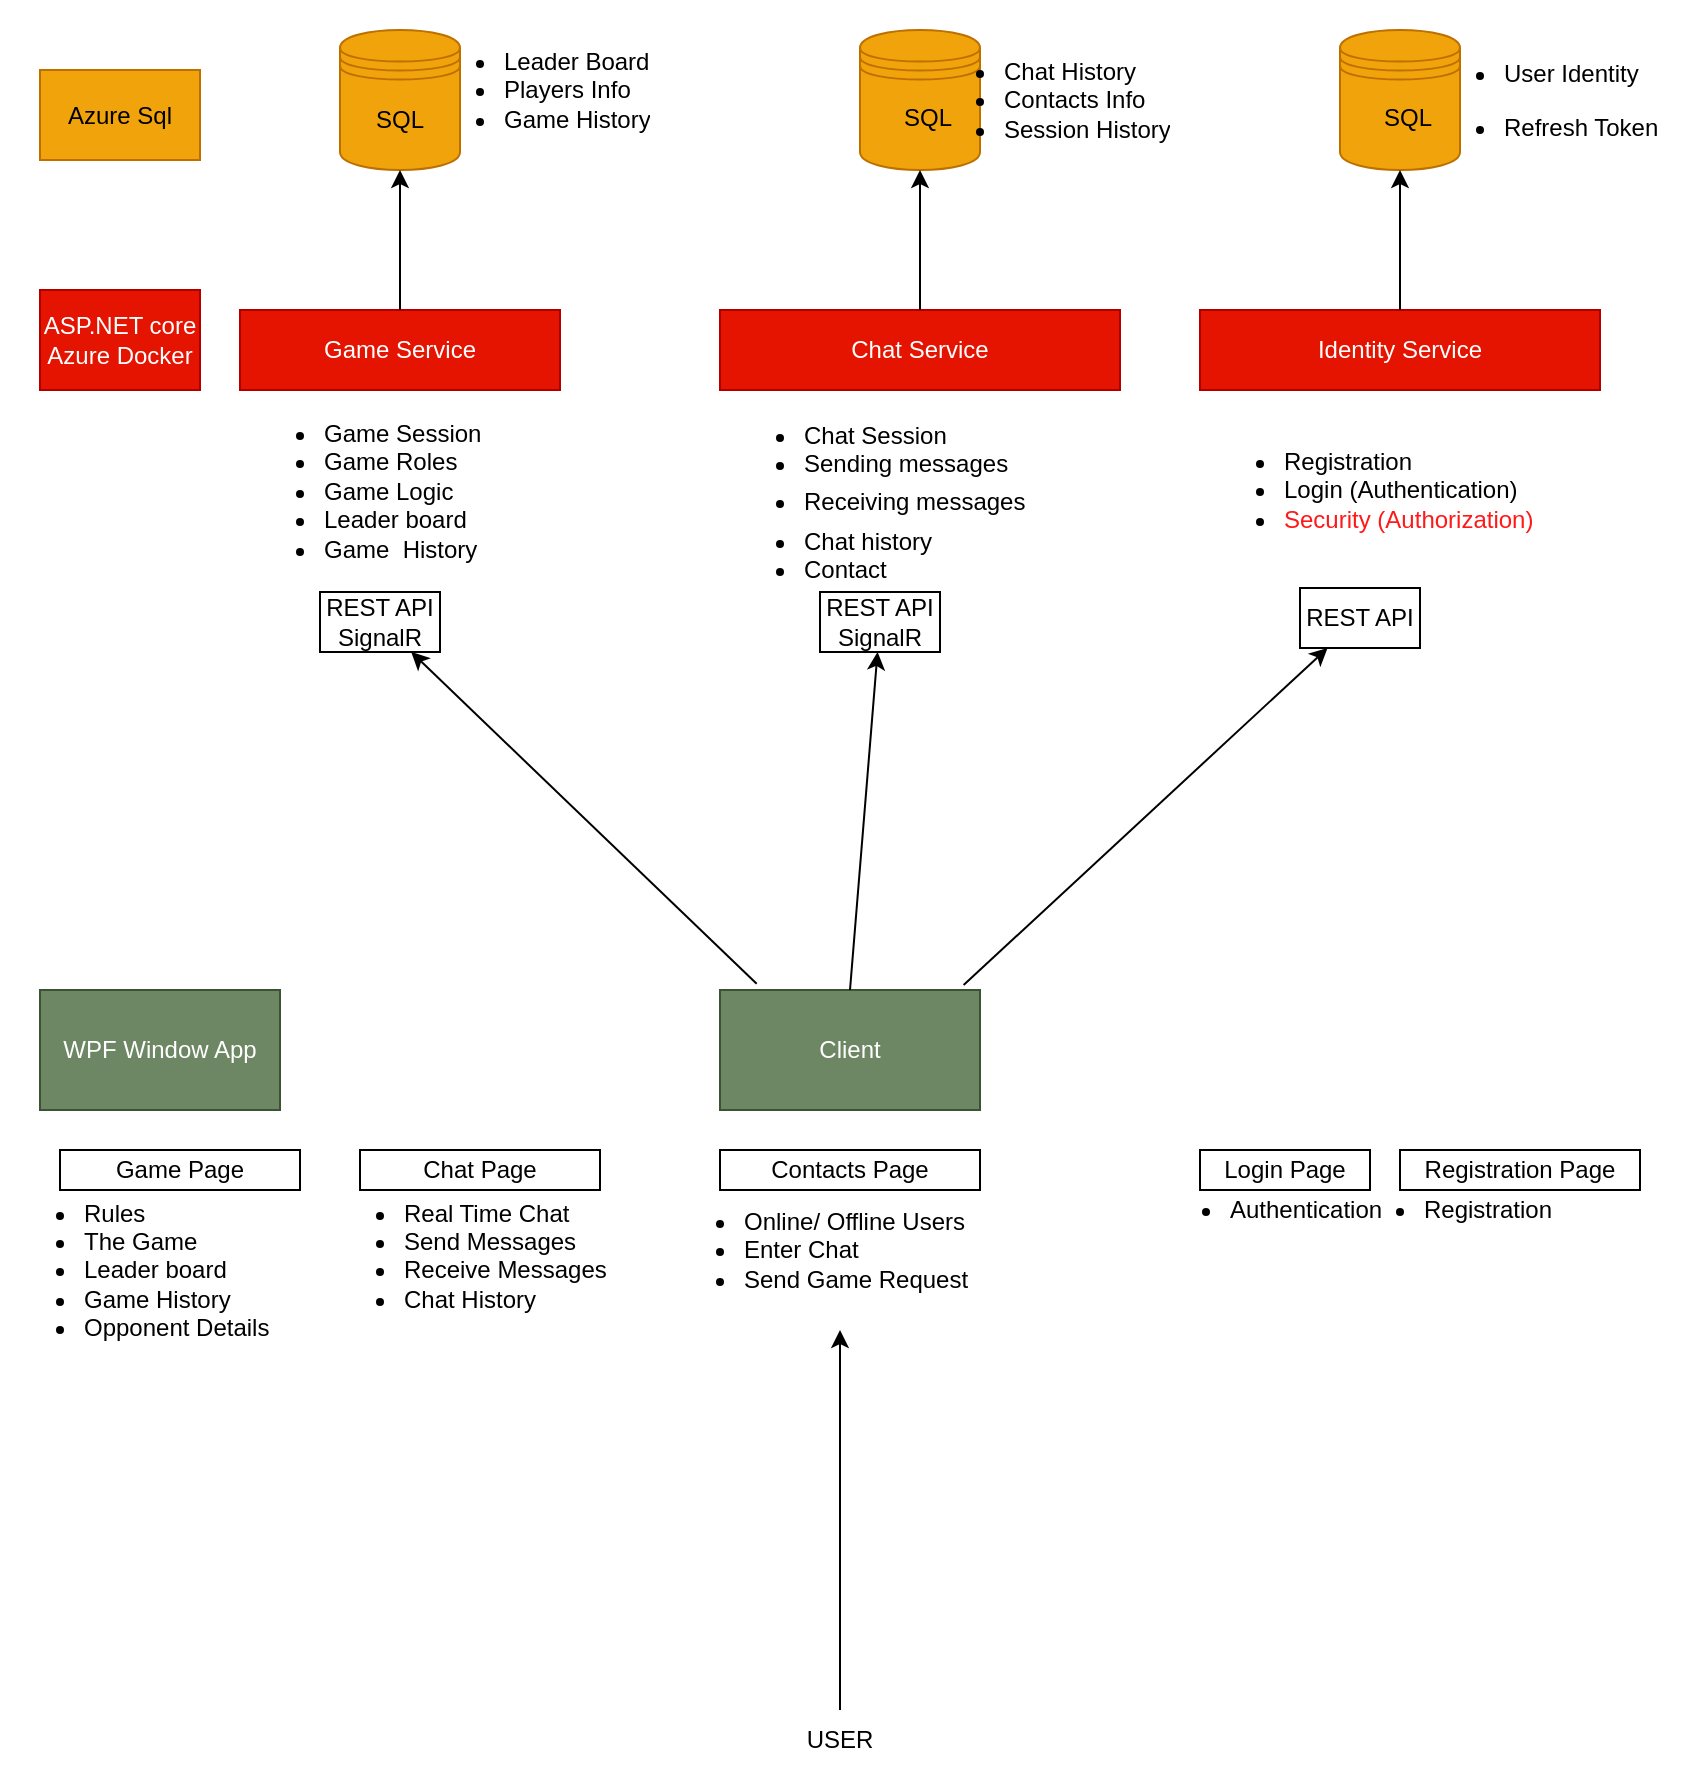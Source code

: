 <mxfile version="15.5.9" type="github" pages="5">
  <diagram id="rPVsd_9BymtABeMiD2od" name="Intro">
    <mxGraphModel dx="1422" dy="752" grid="1" gridSize="10" guides="1" tooltips="1" connect="1" arrows="1" fold="1" page="1" pageScale="1" pageWidth="850" pageHeight="1100" math="0" shadow="0">
      <root>
        <mxCell id="0" />
        <mxCell id="1" parent="0" />
        <mxCell id="VfzJblMOlxoDLK8zHF3o-5" value="" style="rounded=0;whiteSpace=wrap;html=1;fillColor=#e51400;fontColor=#ffffff;strokeColor=#B20000;" parent="1" vertex="1">
          <mxGeometry x="600" y="180" width="200" height="40" as="geometry" />
        </mxCell>
        <mxCell id="VfzJblMOlxoDLK8zHF3o-6" value="Identity Service" style="text;html=1;align=center;verticalAlign=middle;whiteSpace=wrap;rounded=0;fontColor=#FFFFFF;" parent="1" vertex="1">
          <mxGeometry x="610" y="185" width="180" height="30" as="geometry" />
        </mxCell>
        <mxCell id="VfzJblMOlxoDLK8zHF3o-7" value="&lt;div&gt;&lt;br&gt;&lt;/div&gt;&lt;div&gt;&lt;ul&gt;&lt;li&gt;Registration&lt;/li&gt;&lt;li&gt;Login (Authentication)&lt;br&gt;&lt;/li&gt;&lt;li&gt;&lt;font color=&quot;#FF1919&quot;&gt;Security (Authorization)&lt;/font&gt;&lt;br&gt;&lt;/li&gt;&lt;/ul&gt;&lt;/div&gt;" style="text;strokeColor=none;fillColor=none;html=1;whiteSpace=wrap;verticalAlign=middle;overflow=hidden;" parent="1" vertex="1">
          <mxGeometry x="600" y="220" width="200" height="80" as="geometry" />
        </mxCell>
        <mxCell id="VfzJblMOlxoDLK8zHF3o-8" value="" style="rounded=0;whiteSpace=wrap;html=1;fontColor=#FF1919;fillColor=none;" parent="1" vertex="1">
          <mxGeometry x="360" y="180" width="200" height="40" as="geometry" />
        </mxCell>
        <mxCell id="VfzJblMOlxoDLK8zHF3o-10" value="Chat Service" style="text;html=1;strokeColor=#B20000;fillColor=#e51400;align=center;verticalAlign=middle;whiteSpace=wrap;rounded=0;fontColor=#ffffff;" parent="1" vertex="1">
          <mxGeometry x="360" y="180" width="200" height="40" as="geometry" />
        </mxCell>
        <mxCell id="VfzJblMOlxoDLK8zHF3o-11" value="&lt;ul&gt;&lt;li&gt;Chat Session&lt;br&gt;&lt;/li&gt;&lt;li&gt;Sending messages&lt;/li&gt;&lt;li&gt;Receiving messages&lt;span style=&quot;color: rgb(220 , 221 , 222) ; font-family: &amp;#34;whitney&amp;#34; , &amp;#34;helvetica neue&amp;#34; , &amp;#34;helvetica&amp;#34; , &amp;#34;arial&amp;#34; , sans-serif ; font-size: 16px ; font-style: normal ; font-weight: 400 ; letter-spacing: normal ; text-align: left ; text-indent: 0px ; text-transform: none ; word-spacing: 0px ; background-color: rgba(4 , 4 , 5 , 0.07) ; display: inline ; float: none&quot;&gt;&lt;/span&gt;&lt;/li&gt;&lt;li&gt;&lt;span style=&quot;color: rgb(220 , 221 , 222) ; font-family: &amp;#34;whitney&amp;#34; , &amp;#34;helvetica neue&amp;#34; , &amp;#34;helvetica&amp;#34; , &amp;#34;arial&amp;#34; , sans-serif ; font-size: 16px ; font-style: normal ; font-weight: 400 ; letter-spacing: normal ; text-align: left ; text-indent: 0px ; text-transform: none ; word-spacing: 0px ; background-color: rgba(4 , 4 , 5 , 0.07) ; display: inline ; float: none&quot;&gt;&lt;/span&gt;Chat history &lt;br&gt;&lt;/li&gt;&lt;li&gt;Contact&lt;br&gt;&lt;/li&gt;&lt;/ul&gt;" style="text;strokeColor=none;fillColor=none;html=1;whiteSpace=wrap;verticalAlign=middle;overflow=hidden;fontColor=#000000;" parent="1" vertex="1">
          <mxGeometry x="360" y="221" width="200" height="100" as="geometry" />
        </mxCell>
        <mxCell id="VfzJblMOlxoDLK8zHF3o-12" value="" style="rounded=0;whiteSpace=wrap;html=1;fontColor=#000000;fillColor=none;" parent="1" vertex="1">
          <mxGeometry x="120" y="180" width="160" height="40" as="geometry" />
        </mxCell>
        <mxCell id="VfzJblMOlxoDLK8zHF3o-13" value="Game Service" style="text;html=1;strokeColor=#B20000;fillColor=#e51400;align=center;verticalAlign=middle;whiteSpace=wrap;rounded=0;fontColor=#ffffff;" parent="1" vertex="1">
          <mxGeometry x="120" y="180" width="160" height="40" as="geometry" />
        </mxCell>
        <mxCell id="VfzJblMOlxoDLK8zHF3o-14" value="&lt;ul&gt;&lt;li&gt;Game Session&lt;br&gt;&lt;/li&gt;&lt;li&gt;Game Roles&lt;/li&gt;&lt;li&gt;Game Logic&lt;br&gt;&lt;/li&gt;&lt;li&gt;Leader board&lt;/li&gt;&lt;li&gt;Game&amp;nbsp; History&lt;br&gt;&lt;/li&gt;&lt;/ul&gt;" style="text;strokeColor=none;fillColor=none;html=1;whiteSpace=wrap;verticalAlign=middle;overflow=hidden;fontColor=#000000;" parent="1" vertex="1">
          <mxGeometry x="120" y="220" width="160" height="99" as="geometry" />
        </mxCell>
        <mxCell id="VfzJblMOlxoDLK8zHF3o-15" value="" style="shape=datastore;whiteSpace=wrap;html=1;fontColor=#000000;fillColor=#f0a30a;strokeColor=#BD7000;" parent="1" vertex="1">
          <mxGeometry x="670" y="40" width="60" height="70" as="geometry" />
        </mxCell>
        <mxCell id="VfzJblMOlxoDLK8zHF3o-16" value="" style="shape=datastore;whiteSpace=wrap;html=1;fontColor=#000000;fillColor=#f0a30a;strokeColor=#BD7000;" parent="1" vertex="1">
          <mxGeometry x="430" y="40" width="60" height="70" as="geometry" />
        </mxCell>
        <mxCell id="VfzJblMOlxoDLK8zHF3o-18" value="" style="shape=datastore;whiteSpace=wrap;html=1;fontColor=#000000;fillColor=#f0a30a;strokeColor=#BD7000;" parent="1" vertex="1">
          <mxGeometry x="170" y="40" width="60" height="70" as="geometry" />
        </mxCell>
        <mxCell id="VfzJblMOlxoDLK8zHF3o-19" value="SQL" style="text;html=1;strokeColor=none;fillColor=none;align=center;verticalAlign=middle;whiteSpace=wrap;rounded=0;fontColor=#000000;" parent="1" vertex="1">
          <mxGeometry x="170" y="70" width="60" height="30" as="geometry" />
        </mxCell>
        <mxCell id="VfzJblMOlxoDLK8zHF3o-20" value="SQL" style="text;whiteSpace=wrap;html=1;fontColor=#000000;" parent="1" vertex="1">
          <mxGeometry x="450" y="70" width="50" height="30" as="geometry" />
        </mxCell>
        <mxCell id="VfzJblMOlxoDLK8zHF3o-21" value="SQL" style="text;whiteSpace=wrap;html=1;fontColor=#000000;" parent="1" vertex="1">
          <mxGeometry x="690" y="70" width="50" height="30" as="geometry" />
        </mxCell>
        <mxCell id="VfzJblMOlxoDLK8zHF3o-22" value="&lt;ul&gt;&lt;li&gt;User Identity&lt;br&gt;&lt;/li&gt;&lt;/ul&gt;&lt;ul&gt;&lt;li&gt;Refresh Token&lt;br&gt;&lt;/li&gt;&lt;/ul&gt;" style="text;strokeColor=none;fillColor=none;html=1;whiteSpace=wrap;verticalAlign=middle;overflow=hidden;fontColor=#000000;" parent="1" vertex="1">
          <mxGeometry x="710" y="25" width="130" height="100" as="geometry" />
        </mxCell>
        <mxCell id="VfzJblMOlxoDLK8zHF3o-23" value="&lt;ul&gt;&lt;li&gt;Chat History&lt;br&gt;&lt;/li&gt;&lt;li&gt;Contacts Info&lt;/li&gt;&lt;li&gt;Session History&lt;br&gt;&lt;/li&gt;&lt;/ul&gt;" style="text;strokeColor=none;fillColor=none;html=1;whiteSpace=wrap;verticalAlign=middle;overflow=hidden;fontColor=#000000;" parent="1" vertex="1">
          <mxGeometry x="460" y="35" width="140" height="80" as="geometry" />
        </mxCell>
        <mxCell id="VfzJblMOlxoDLK8zHF3o-24" value="&lt;ul&gt;&lt;li&gt;Leader Board&lt;/li&gt;&lt;li&gt;Players Info &lt;br&gt;&lt;/li&gt;&lt;li&gt;Game History&lt;br&gt;&lt;/li&gt;&lt;/ul&gt;" style="text;strokeColor=none;fillColor=none;html=1;whiteSpace=wrap;verticalAlign=middle;overflow=hidden;fontColor=#000000;" parent="1" vertex="1">
          <mxGeometry x="210" y="30" width="130" height="80" as="geometry" />
        </mxCell>
        <mxCell id="VfzJblMOlxoDLK8zHF3o-25" value="" style="endArrow=classic;html=1;rounded=0;fontColor=#000000;entryX=0.5;entryY=1;entryDx=0;entryDy=0;exitX=0.5;exitY=0;exitDx=0;exitDy=0;" parent="1" source="VfzJblMOlxoDLK8zHF3o-13" target="VfzJblMOlxoDLK8zHF3o-18" edge="1">
          <mxGeometry width="50" height="50" relative="1" as="geometry">
            <mxPoint x="180" y="180" as="sourcePoint" />
            <mxPoint x="230" y="130" as="targetPoint" />
          </mxGeometry>
        </mxCell>
        <mxCell id="VfzJblMOlxoDLK8zHF3o-26" value="" style="endArrow=classic;html=1;rounded=0;fontColor=#000000;entryX=0.5;entryY=1;entryDx=0;entryDy=0;exitX=0.5;exitY=0;exitDx=0;exitDy=0;" parent="1" source="VfzJblMOlxoDLK8zHF3o-10" target="VfzJblMOlxoDLK8zHF3o-16" edge="1">
          <mxGeometry width="50" height="50" relative="1" as="geometry">
            <mxPoint x="425" y="175" as="sourcePoint" />
            <mxPoint x="475" y="125" as="targetPoint" />
          </mxGeometry>
        </mxCell>
        <mxCell id="VfzJblMOlxoDLK8zHF3o-27" value="" style="endArrow=classic;html=1;rounded=0;fontColor=#000000;entryX=0.5;entryY=1;entryDx=0;entryDy=0;exitX=0.5;exitY=0;exitDx=0;exitDy=0;" parent="1" source="VfzJblMOlxoDLK8zHF3o-5" target="VfzJblMOlxoDLK8zHF3o-15" edge="1">
          <mxGeometry width="50" height="50" relative="1" as="geometry">
            <mxPoint x="680" y="170" as="sourcePoint" />
            <mxPoint x="730" y="120" as="targetPoint" />
          </mxGeometry>
        </mxCell>
        <mxCell id="VfzJblMOlxoDLK8zHF3o-28" value="" style="rounded=0;whiteSpace=wrap;html=1;fontColor=#000000;fillColor=none;" parent="1" vertex="1">
          <mxGeometry x="365" y="520" width="120" height="60" as="geometry" />
        </mxCell>
        <mxCell id="VfzJblMOlxoDLK8zHF3o-29" value="Client" style="text;html=1;strokeColor=#3A5431;fillColor=#6d8764;align=center;verticalAlign=middle;whiteSpace=wrap;rounded=0;fontColor=#ffffff;" parent="1" vertex="1">
          <mxGeometry x="360" y="520" width="130" height="60" as="geometry" />
        </mxCell>
        <mxCell id="VfzJblMOlxoDLK8zHF3o-30" value="" style="endArrow=classic;html=1;rounded=0;fontColor=#000000;exitX=0.937;exitY=-0.041;exitDx=0;exitDy=0;exitPerimeter=0;" parent="1" source="VfzJblMOlxoDLK8zHF3o-29" target="VfzJblMOlxoDLK8zHF3o-31" edge="1">
          <mxGeometry width="50" height="50" relative="1" as="geometry">
            <mxPoint x="660" y="370" as="sourcePoint" />
            <mxPoint x="680" y="320" as="targetPoint" />
            <Array as="points" />
          </mxGeometry>
        </mxCell>
        <mxCell id="VfzJblMOlxoDLK8zHF3o-31" value="REST API" style="text;html=1;strokeColor=default;fillColor=none;align=center;verticalAlign=middle;whiteSpace=wrap;rounded=0;fontColor=#000000;" parent="1" vertex="1">
          <mxGeometry x="650" y="319" width="60" height="30" as="geometry" />
        </mxCell>
        <mxCell id="VfzJblMOlxoDLK8zHF3o-32" value="" style="endArrow=classic;html=1;rounded=0;fontColor=#000000;exitX=0.5;exitY=0;exitDx=0;exitDy=0;" parent="1" source="VfzJblMOlxoDLK8zHF3o-29" target="VfzJblMOlxoDLK8zHF3o-33" edge="1">
          <mxGeometry width="50" height="50" relative="1" as="geometry">
            <mxPoint x="420" y="470" as="sourcePoint" />
            <mxPoint x="440" y="350" as="targetPoint" />
            <Array as="points" />
          </mxGeometry>
        </mxCell>
        <mxCell id="VfzJblMOlxoDLK8zHF3o-33" value="&lt;div&gt;REST API&lt;/div&gt;&lt;div&gt;SignalR&lt;br&gt;&lt;/div&gt;" style="text;html=1;strokeColor=default;fillColor=none;align=center;verticalAlign=middle;whiteSpace=wrap;rounded=0;fontColor=#000000;" parent="1" vertex="1">
          <mxGeometry x="410" y="321" width="60" height="30" as="geometry" />
        </mxCell>
        <mxCell id="VfzJblMOlxoDLK8zHF3o-34" value="" style="endArrow=classic;html=1;rounded=0;fontColor=#000000;exitX=0.141;exitY=-0.052;exitDx=0;exitDy=0;exitPerimeter=0;" parent="1" source="VfzJblMOlxoDLK8zHF3o-29" target="VfzJblMOlxoDLK8zHF3o-35" edge="1">
          <mxGeometry width="50" height="50" relative="1" as="geometry">
            <mxPoint x="310" y="520" as="sourcePoint" />
            <mxPoint x="200" y="360" as="targetPoint" />
          </mxGeometry>
        </mxCell>
        <mxCell id="VfzJblMOlxoDLK8zHF3o-35" value="&lt;div&gt;REST API&lt;/div&gt;&lt;div&gt;SignalR&lt;br&gt;&lt;/div&gt;" style="text;html=1;strokeColor=default;fillColor=none;align=center;verticalAlign=middle;whiteSpace=wrap;rounded=0;fontColor=#000000;" parent="1" vertex="1">
          <mxGeometry x="160" y="321" width="60" height="30" as="geometry" />
        </mxCell>
        <mxCell id="VfzJblMOlxoDLK8zHF3o-36" value="&lt;div&gt;Login Page&lt;br&gt;&lt;/div&gt;" style="rounded=0;whiteSpace=wrap;html=1;fontColor=#000000;strokeColor=default;fillColor=none;" parent="1" vertex="1">
          <mxGeometry x="600" y="600" width="85" height="20" as="geometry" />
        </mxCell>
        <mxCell id="VfzJblMOlxoDLK8zHF3o-37" value="Contacts Page" style="rounded=0;whiteSpace=wrap;html=1;fontColor=#000000;strokeColor=default;fillColor=none;" parent="1" vertex="1">
          <mxGeometry x="360" y="600" width="130" height="20" as="geometry" />
        </mxCell>
        <mxCell id="VfzJblMOlxoDLK8zHF3o-38" value="Chat Page" style="rounded=0;whiteSpace=wrap;html=1;fontColor=#000000;strokeColor=default;fillColor=none;" parent="1" vertex="1">
          <mxGeometry x="180" y="600" width="120" height="20" as="geometry" />
        </mxCell>
        <mxCell id="VfzJblMOlxoDLK8zHF3o-39" value="&lt;ul&gt;&lt;li&gt;Authentication&lt;br&gt;&lt;/li&gt;&lt;/ul&gt;" style="text;strokeColor=none;fillColor=none;html=1;whiteSpace=wrap;verticalAlign=middle;overflow=hidden;fontColor=#000000;" parent="1" vertex="1">
          <mxGeometry x="572.5" y="590" width="140" height="80" as="geometry" />
        </mxCell>
        <mxCell id="VfzJblMOlxoDLK8zHF3o-41" value="Registration Page" style="rounded=0;whiteSpace=wrap;html=1;fontColor=#000000;strokeColor=default;fillColor=none;" parent="1" vertex="1">
          <mxGeometry x="700" y="600" width="120" height="20" as="geometry" />
        </mxCell>
        <mxCell id="VfzJblMOlxoDLK8zHF3o-42" value="&lt;ul&gt;&lt;li&gt;Registration&lt;br&gt;&lt;/li&gt;&lt;/ul&gt;" style="text;strokeColor=none;fillColor=none;html=1;whiteSpace=wrap;verticalAlign=middle;overflow=hidden;fontColor=#000000;" parent="1" vertex="1">
          <mxGeometry x="670" y="590" width="130" height="80" as="geometry" />
        </mxCell>
        <mxCell id="VfzJblMOlxoDLK8zHF3o-43" value="&lt;ul&gt;&lt;li&gt;Online/ Offline Users&lt;/li&gt;&lt;li&gt;Enter Chat&lt;/li&gt;&lt;li&gt;Send Game Request&lt;br&gt;&lt;/li&gt;&lt;/ul&gt;" style="text;strokeColor=none;fillColor=none;html=1;whiteSpace=wrap;verticalAlign=middle;overflow=hidden;fontColor=#000000;" parent="1" vertex="1">
          <mxGeometry x="330" y="610" width="180" height="80" as="geometry" />
        </mxCell>
        <mxCell id="VfzJblMOlxoDLK8zHF3o-44" value="&lt;ul&gt;&lt;li&gt;Real Time Chat&lt;/li&gt;&lt;li&gt;Send Messages&lt;/li&gt;&lt;li&gt;Receive Messages&lt;/li&gt;&lt;li&gt;Chat History&lt;br&gt;&lt;/li&gt;&lt;/ul&gt;" style="text;strokeColor=none;fillColor=none;html=1;whiteSpace=wrap;verticalAlign=middle;overflow=hidden;fontColor=#000000;" parent="1" vertex="1">
          <mxGeometry x="160" y="610" width="150" height="80" as="geometry" />
        </mxCell>
        <mxCell id="VfzJblMOlxoDLK8zHF3o-45" value="Game Page" style="rounded=0;whiteSpace=wrap;html=1;fontColor=#000000;strokeColor=default;fillColor=none;" parent="1" vertex="1">
          <mxGeometry x="30" y="600" width="120" height="20" as="geometry" />
        </mxCell>
        <mxCell id="VfzJblMOlxoDLK8zHF3o-46" value="&lt;ul&gt;&lt;li&gt;Rules&lt;br&gt;&lt;/li&gt;&lt;li&gt;The Game&lt;br&gt;&lt;/li&gt;&lt;li&gt;Leader board&lt;/li&gt;&lt;li&gt;Game History&lt;/li&gt;&lt;li&gt;Opponent Details &lt;br&gt;&lt;/li&gt;&lt;/ul&gt;" style="text;strokeColor=none;fillColor=none;html=1;whiteSpace=wrap;verticalAlign=middle;overflow=hidden;fontColor=#000000;" parent="1" vertex="1">
          <mxGeometry y="600" width="150" height="120" as="geometry" />
        </mxCell>
        <mxCell id="VfzJblMOlxoDLK8zHF3o-48" value="Azure Sql" style="rounded=0;whiteSpace=wrap;html=1;fontColor=#000000;strokeColor=#BD7000;fillColor=#f0a30a;" parent="1" vertex="1">
          <mxGeometry x="20" y="60" width="80" height="45" as="geometry" />
        </mxCell>
        <mxCell id="VfzJblMOlxoDLK8zHF3o-49" value="&lt;div&gt;ASP.NET core&lt;/div&gt;&lt;div&gt;Azure Docker&lt;br&gt;&lt;/div&gt;" style="rounded=0;whiteSpace=wrap;html=1;fontColor=#ffffff;strokeColor=#B20000;fillColor=#e51400;" parent="1" vertex="1">
          <mxGeometry x="20" y="170" width="80" height="50" as="geometry" />
        </mxCell>
        <mxCell id="VfzJblMOlxoDLK8zHF3o-50" value="WPF Window App" style="rounded=0;whiteSpace=wrap;html=1;fontColor=#ffffff;strokeColor=#3A5431;fillColor=#6d8764;" parent="1" vertex="1">
          <mxGeometry x="20" y="520" width="120" height="60" as="geometry" />
        </mxCell>
        <mxCell id="GBrXy0XyL-cDoGEZ4SjC-1" value="USER" style="text;html=1;strokeColor=none;fillColor=none;align=center;verticalAlign=middle;whiteSpace=wrap;rounded=0;" parent="1" vertex="1">
          <mxGeometry x="390" y="880" width="60" height="30" as="geometry" />
        </mxCell>
        <mxCell id="GBrXy0XyL-cDoGEZ4SjC-2" value="" style="endArrow=classic;html=1;rounded=0;exitX=0.5;exitY=0;exitDx=0;exitDy=0;entryX=0.5;entryY=1;entryDx=0;entryDy=0;" parent="1" source="GBrXy0XyL-cDoGEZ4SjC-1" target="VfzJblMOlxoDLK8zHF3o-43" edge="1">
          <mxGeometry width="50" height="50" relative="1" as="geometry">
            <mxPoint x="390" y="750" as="sourcePoint" />
            <mxPoint x="440" y="700" as="targetPoint" />
          </mxGeometry>
        </mxCell>
      </root>
    </mxGraphModel>
  </diagram>
  <diagram id="w3r01hcvB4_xwJfE78Su" name="Architecture">
    <mxGraphModel dx="1422" dy="752" grid="1" gridSize="10" guides="1" tooltips="1" connect="1" arrows="1" fold="1" page="1" pageScale="1" pageWidth="850" pageHeight="1100" math="0" shadow="0">
      <root>
        <mxCell id="XiDipeO8wbe-q9dzG0ry-0" />
        <mxCell id="XiDipeO8wbe-q9dzG0ry-1" parent="XiDipeO8wbe-q9dzG0ry-0" />
        <mxCell id="vIILdymzGa8if-und5MC-0" value="Infrastructure Project" style="text;html=1;align=center;verticalAlign=middle;whiteSpace=wrap;rounded=0;dashed=1;fontSize=18;fillColor=none;strokeColor=none;fontColor=#97D077;strokeWidth=2;" parent="XiDipeO8wbe-q9dzG0ry-1" vertex="1">
          <mxGeometry x="550" y="220" width="210" height="40" as="geometry" />
        </mxCell>
        <mxCell id="vIILdymzGa8if-und5MC-1" value="" style="rounded=0;whiteSpace=wrap;html=1;dashed=1;fillColor=none;strokeColor=#d79b00;strokeWidth=2;fontColor=#000000;" parent="XiDipeO8wbe-q9dzG0ry-1" vertex="1">
          <mxGeometry x="30" y="610" width="430" height="200" as="geometry" />
        </mxCell>
        <mxCell id="vIILdymzGa8if-und5MC-2" value="Application Core Project" style="text;html=1;align=center;verticalAlign=middle;whiteSpace=wrap;rounded=0;dashed=1;fillColor=none;strokeColor=none;fontSize=18;strokeWidth=2;fontColor=#FFB570;" parent="XiDipeO8wbe-q9dzG0ry-1" vertex="1">
          <mxGeometry x="110" y="570" width="210" height="40" as="geometry" />
        </mxCell>
        <mxCell id="vIILdymzGa8if-und5MC-3" value="" style="rounded=0;whiteSpace=wrap;html=1;dashed=1;fillColor=none;strokeColor=#7EA6E0;strokeWidth=2;fontColor=#7EA6E0;" parent="XiDipeO8wbe-q9dzG0ry-1" vertex="1">
          <mxGeometry x="30" y="260" width="370" height="170" as="geometry" />
        </mxCell>
        <mxCell id="vIILdymzGa8if-und5MC-4" value="ASP.NET Core Web API" style="text;html=1;align=center;verticalAlign=middle;whiteSpace=wrap;rounded=0;dashed=1;fontSize=18;fillColor=none;strokeColor=none;fontColor=#7EA6E0;strokeWidth=2;" parent="XiDipeO8wbe-q9dzG0ry-1" vertex="1">
          <mxGeometry x="110" y="220" width="210" height="40" as="geometry" />
        </mxCell>
        <mxCell id="vIILdymzGa8if-und5MC-5" value="Controllers" style="html=1;strokeColor=#6c8ebf;strokeWidth=2;fillColor=#dae8fc;fontSize=18;fontColor=#FFFFFF;" parent="XiDipeO8wbe-q9dzG0ry-1" vertex="1">
          <mxGeometry x="50" y="280.239" width="110" height="50" as="geometry" />
        </mxCell>
        <mxCell id="vIILdymzGa8if-und5MC-7" value="Contructs" style="html=1;strokeColor=#6c8ebf;strokeWidth=2;fillColor=#dae8fc;fontSize=18;fontColor=#FFFFFF;" parent="XiDipeO8wbe-q9dzG0ry-1" vertex="1">
          <mxGeometry x="260" y="280.239" width="110" height="50" as="geometry" />
        </mxCell>
        <mxCell id="vIILdymzGa8if-und5MC-8" value="CM Mapping" style="html=1;strokeColor=#6c8ebf;strokeWidth=2;fillColor=#dae8fc;fontSize=18;fontColor=#FFFFFF;" parent="XiDipeO8wbe-q9dzG0ry-1" vertex="1">
          <mxGeometry x="50" y="360.239" width="110" height="50" as="geometry" />
        </mxCell>
        <mxCell id="vIILdymzGa8if-und5MC-9" value="DAL" style="html=1;strokeColor=#82b366;strokeWidth=2;fillColor=#d5e8d4;fontSize=18;fontColor=#FFFFFF;" parent="XiDipeO8wbe-q9dzG0ry-1" vertex="1">
          <mxGeometry x="484" y="280" width="132" height="60" as="geometry" />
        </mxCell>
        <mxCell id="vIILdymzGa8if-und5MC-11" style="edgeStyle=orthogonalEdgeStyle;rounded=0;orthogonalLoop=1;jettySize=auto;html=1;exitX=0.5;exitY=1;exitDx=0;exitDy=0;fontSize=18;fontColor=#FFFFFF;" parent="XiDipeO8wbe-q9dzG0ry-1" edge="1">
          <mxGeometry relative="1" as="geometry">
            <mxPoint x="655" y="370" as="sourcePoint" />
            <mxPoint x="655" y="370" as="targetPoint" />
          </mxGeometry>
        </mxCell>
        <mxCell id="vIILdymzGa8if-und5MC-12" value="&lt;div&gt;Models&lt;/div&gt;" style="html=1;strokeColor=#d79b00;strokeWidth=2;fillColor=#ffe6cc;fontSize=18;fontColor=#FFFFFF;" parent="XiDipeO8wbe-q9dzG0ry-1" vertex="1">
          <mxGeometry x="50" y="630" width="110" height="50" as="geometry" />
        </mxCell>
        <mxCell id="vIILdymzGa8if-und5MC-13" value="Interfaces" style="html=1;strokeColor=#d79b00;strokeWidth=2;fillColor=#ffe6cc;fontSize=18;fontColor=#FFFFFF;" parent="XiDipeO8wbe-q9dzG0ry-1" vertex="1">
          <mxGeometry x="190" y="630" width="110" height="50" as="geometry" />
        </mxCell>
        <mxCell id="vIILdymzGa8if-und5MC-14" value="&lt;div&gt;Business&lt;/div&gt;&lt;div&gt;Services&lt;br&gt;&lt;/div&gt;" style="html=1;strokeColor=#d79b00;strokeWidth=2;fillColor=#ffe6cc;fontSize=18;fontColor=#FFFFFF;" parent="XiDipeO8wbe-q9dzG0ry-1" vertex="1">
          <mxGeometry x="50" y="710" width="110" height="50" as="geometry" />
        </mxCell>
        <mxCell id="vIILdymzGa8if-und5MC-15" value="&lt;div&gt;Application&lt;/div&gt;&lt;div&gt;Exceptions&lt;br&gt;&lt;/div&gt;" style="html=1;strokeColor=#d79b00;strokeWidth=2;fillColor=#ffe6cc;fontSize=18;fontColor=#FFFFFF;" parent="XiDipeO8wbe-q9dzG0ry-1" vertex="1">
          <mxGeometry x="330" y="630" width="110" height="50" as="geometry" />
        </mxCell>
        <mxCell id="vIILdymzGa8if-und5MC-16" value="" style="rounded=0;whiteSpace=wrap;html=1;strokeColor=#CCCCCC;strokeWidth=2;fillColor=none;fontSize=18;fontColor=#333333;dashed=1;" parent="XiDipeO8wbe-q9dzG0ry-1" vertex="1">
          <mxGeometry x="470" y="480" width="210" height="140" as="geometry" />
        </mxCell>
        <mxCell id="vIILdymzGa8if-und5MC-17" value="Data Sources" style="text;html=1;strokeColor=none;fillColor=none;align=center;verticalAlign=middle;whiteSpace=wrap;rounded=0;dashed=1;fontSize=18;fontColor=#CCCCCC;" parent="XiDipeO8wbe-q9dzG0ry-1" vertex="1">
          <mxGeometry x="502.5" y="450" width="145" height="20" as="geometry" />
        </mxCell>
        <mxCell id="vIILdymzGa8if-und5MC-18" value="SQL" style="shape=datastore;whiteSpace=wrap;html=1;strokeColor=#6c8ebf;strokeWidth=2;fillColor=#dae8fc;fontSize=18;fontColor=#FFFFFF;" parent="XiDipeO8wbe-q9dzG0ry-1" vertex="1">
          <mxGeometry x="502.5" y="510" width="60" height="80" as="geometry" />
        </mxCell>
        <mxCell id="vIILdymzGa8if-und5MC-19" value="Files" style="shape=note;whiteSpace=wrap;size=16;html=1;strokeColor=#6c8ebf;strokeWidth=2;fillColor=#dae8fc;fontSize=18;fontColor=#FFFFFF;" parent="XiDipeO8wbe-q9dzG0ry-1" vertex="1">
          <mxGeometry x="597" y="510" width="58" height="75" as="geometry" />
        </mxCell>
        <mxCell id="vIILdymzGa8if-und5MC-20" value="" style="html=1;shape=singleArrow;arrowWidth=0.4;arrowSize=0.4;outlineConnect=0;" parent="vIILdymzGa8if-und5MC-19" vertex="1">
          <mxGeometry width="14" height="14" relative="1" as="geometry">
            <mxPoint x="2" y="2" as="offset" />
          </mxGeometry>
        </mxCell>
        <mxCell id="vIILdymzGa8if-und5MC-21" value="" style="html=1;whiteSpace=wrap;shape=parallelMarker;outlineConnect=0;" parent="vIILdymzGa8if-und5MC-19" vertex="1">
          <mxGeometry x="0.5" y="1" width="14" height="14" relative="1" as="geometry">
            <mxPoint x="-7" y="-14" as="offset" />
          </mxGeometry>
        </mxCell>
        <mxCell id="vIILdymzGa8if-und5MC-22" value="" style="endArrow=block;html=1;fontSize=18;fontColor=#FFFFFF;exitX=0.209;exitY=1.045;exitDx=0;exitDy=0;exitPerimeter=0;strokeWidth=2;endFill=1;" parent="XiDipeO8wbe-q9dzG0ry-1" edge="1">
          <mxGeometry width="50" height="50" relative="1" as="geometry">
            <mxPoint x="547.33" y="374.95" as="sourcePoint" />
            <mxPoint x="547" y="440" as="targetPoint" />
          </mxGeometry>
        </mxCell>
        <mxCell id="vIILdymzGa8if-und5MC-23" value="" style="endArrow=block;html=1;fontSize=18;fontColor=#FFFFFF;strokeWidth=2;endFill=1;" parent="XiDipeO8wbe-q9dzG0ry-1" edge="1">
          <mxGeometry width="50" height="50" relative="1" as="geometry">
            <mxPoint x="410" y="320" as="sourcePoint" />
            <mxPoint x="460" y="320" as="targetPoint" />
          </mxGeometry>
        </mxCell>
        <mxCell id="vIILdymzGa8if-und5MC-24" value="" style="endArrow=block;html=1;fontSize=18;fontColor=#FFFFFF;strokeWidth=2;endFill=1;" parent="XiDipeO8wbe-q9dzG0ry-1" edge="1">
          <mxGeometry width="50" height="50" relative="1" as="geometry">
            <mxPoint x="250" y="440" as="sourcePoint" />
            <mxPoint x="250" y="550" as="targetPoint" />
          </mxGeometry>
        </mxCell>
        <mxCell id="vIILdymzGa8if-und5MC-25" value="" style="endArrow=block;html=1;fontSize=18;fontColor=#FFFFFF;dashed=1;strokeColor=#CCCCCC;strokeWidth=2;endFill=1;" parent="XiDipeO8wbe-q9dzG0ry-1" edge="1">
          <mxGeometry width="50" height="50" relative="1" as="geometry">
            <mxPoint x="230" y="440" as="sourcePoint" />
            <mxPoint x="230" y="550" as="targetPoint" />
          </mxGeometry>
        </mxCell>
        <mxCell id="vIILdymzGa8if-und5MC-26" value="" style="endArrow=classic;html=1;dashed=1;strokeColor=#CCCCCC;strokeWidth=2;fontSize=18;fontColor=#FFFFFF;" parent="XiDipeO8wbe-q9dzG0ry-1" edge="1">
          <mxGeometry width="50" height="50" relative="1" as="geometry">
            <mxPoint x="480" y="380" as="sourcePoint" />
            <mxPoint x="280" y="550" as="targetPoint" />
          </mxGeometry>
        </mxCell>
        <mxCell id="vIILdymzGa8if-und5MC-27" value="" style="endArrow=block;html=1;dashed=1;strokeColor=#CCCCCC;strokeWidth=2;fontSize=18;fontColor=#FFFFFF;endFill=1;" parent="XiDipeO8wbe-q9dzG0ry-1" edge="1">
          <mxGeometry width="50" height="50" relative="1" as="geometry">
            <mxPoint x="492.5" y="654.5" as="sourcePoint" />
            <mxPoint x="562.5" y="654.5" as="targetPoint" />
          </mxGeometry>
        </mxCell>
        <mxCell id="vIILdymzGa8if-und5MC-28" value="" style="endArrow=block;html=1;strokeColor=#000000;strokeWidth=2;fontSize=18;fontColor=#FFFFFF;endFill=1;" parent="XiDipeO8wbe-q9dzG0ry-1" edge="1">
          <mxGeometry width="50" height="50" relative="1" as="geometry">
            <mxPoint x="492.5" y="689.5" as="sourcePoint" />
            <mxPoint x="562.5" y="689.5" as="targetPoint" />
          </mxGeometry>
        </mxCell>
        <mxCell id="vIILdymzGa8if-und5MC-29" value="Compile Time Dependency" style="text;html=1;strokeColor=none;fillColor=none;align=left;verticalAlign=middle;whiteSpace=wrap;rounded=0;fontSize=12;fontColor=#000000;" parent="XiDipeO8wbe-q9dzG0ry-1" vertex="1">
          <mxGeometry x="575" y="645" width="153" height="20" as="geometry" />
        </mxCell>
        <mxCell id="vIILdymzGa8if-und5MC-30" value="Run Time Dependency" style="text;html=1;strokeColor=none;fillColor=none;align=left;verticalAlign=middle;whiteSpace=wrap;rounded=0;fontSize=12;fontColor=#000000;" parent="XiDipeO8wbe-q9dzG0ry-1" vertex="1">
          <mxGeometry x="575" y="680" width="153" height="20" as="geometry" />
        </mxCell>
        <mxCell id="vIILdymzGa8if-und5MC-31" value="&lt;div&gt;Services Architecture&lt;/div&gt;" style="text;html=1;strokeColor=none;fillColor=none;align=center;verticalAlign=middle;whiteSpace=wrap;rounded=0;fontSize=25;fontColor=#000000;fontStyle=1" parent="XiDipeO8wbe-q9dzG0ry-1" vertex="1">
          <mxGeometry x="40" y="40" width="770" height="40" as="geometry" />
        </mxCell>
        <mxCell id="vIILdymzGa8if-und5MC-32" value="&lt;ul&gt;&lt;li&gt;ASP.NET Core Web API&lt;br&gt;&lt;/li&gt;&lt;li&gt;Clean Architecture&lt;br&gt;&lt;/li&gt;&lt;/ul&gt;" style="text;strokeColor=none;fillColor=none;html=1;whiteSpace=wrap;verticalAlign=middle;overflow=hidden;fontSize=17;fontColor=#000000;align=left;" parent="XiDipeO8wbe-q9dzG0ry-1" vertex="1">
          <mxGeometry x="40" y="80" width="250" height="70" as="geometry" />
        </mxCell>
        <mxCell id="vIILdymzGa8if-und5MC-33" value="Layout:" style="text;html=1;strokeColor=none;fillColor=none;align=left;verticalAlign=bottom;whiteSpace=wrap;rounded=0;fontSize=17;fontColor=#000000;" parent="XiDipeO8wbe-q9dzG0ry-1" vertex="1">
          <mxGeometry x="40" y="160" width="120" height="40" as="geometry" />
        </mxCell>
        <mxCell id="vIILdymzGa8if-und5MC-35" value="" style="rounded=0;whiteSpace=wrap;html=1;dashed=1;fillColor=none;strokeColor=#82b366;strokeWidth=2;" parent="XiDipeO8wbe-q9dzG0ry-1" vertex="1">
          <mxGeometry x="466.5" y="260" width="370" height="110" as="geometry" />
        </mxCell>
      </root>
    </mxGraphModel>
  </diagram>
  <diagram id="d11m6XGgv00g4Q-CXUk_" name="Identity Service">
    <mxGraphModel dx="1422" dy="752" grid="1" gridSize="10" guides="1" tooltips="1" connect="1" arrows="1" fold="1" page="1" pageScale="1" pageWidth="850" pageHeight="1100" math="0" shadow="0">
      <root>
        <mxCell id="5X52sqUYx3QjZuLc3HJ8-0" />
        <mxCell id="5X52sqUYx3QjZuLc3HJ8-1" parent="5X52sqUYx3QjZuLc3HJ8-0" />
        <mxCell id="Gsue0VEwK7Y8vsIZH7aM-0" value="Controllers" style="swimlane;fontStyle=0;childLayout=stackLayout;horizontal=1;startSize=26;fillColor=none;horizontalStack=0;resizeParent=1;resizeParentMax=0;resizeLast=0;collapsible=1;marginBottom=0;strokeColor=#CCCCCC;strokeWidth=2;fontSize=22;fontColor=#000000;align=left;" parent="5X52sqUYx3QjZuLc3HJ8-1" vertex="1">
          <mxGeometry x="80" y="100" width="250" height="86" as="geometry" />
        </mxCell>
        <mxCell id="Gsue0VEwK7Y8vsIZH7aM-1" value="AuthController" style="swimlane;fontStyle=0;childLayout=stackLayout;horizontal=1;startSize=26;fillColor=none;horizontalStack=0;resizeParent=1;resizeParentMax=0;resizeLast=0;collapsible=1;marginBottom=0;strokeColor=#CCCCCC;strokeWidth=2;fontSize=14;fontColor=#000000;align=left;" parent="Gsue0VEwK7Y8vsIZH7aM-0" vertex="1">
          <mxGeometry y="26" width="250" height="60" as="geometry" />
        </mxCell>
        <mxCell id="Gsue0VEwK7Y8vsIZH7aM-2" value="Handel all Authentication routes" style="label;fontStyle=0;strokeColor=none;fillColor=none;align=left;verticalAlign=top;overflow=hidden;spacingLeft=28;spacingRight=4;rotatable=0;points=[[0,0.5],[1,0.5]];portConstraint=eastwest;imageWidth=16;imageHeight=16;image=img/clipart/Gear_128x128.png;fontSize=14;fontColor=#000000;" parent="Gsue0VEwK7Y8vsIZH7aM-1" vertex="1">
          <mxGeometry y="26" width="250" height="34" as="geometry" />
        </mxCell>
        <mxCell id="Gsue0VEwK7Y8vsIZH7aM-24" value="ASP.NET Core Web API" style="text;html=1;strokeColor=none;fillColor=none;align=center;verticalAlign=middle;whiteSpace=wrap;rounded=0;fontSize=18;fontColor=#000000;" parent="5X52sqUYx3QjZuLc3HJ8-1" vertex="1">
          <mxGeometry x="82" y="40" width="210" height="20" as="geometry" />
        </mxCell>
        <mxCell id="Gsue0VEwK7Y8vsIZH7aM-25" value="Contructs" style="swimlane;fontStyle=0;childLayout=stackLayout;horizontal=1;startSize=26;fillColor=none;horizontalStack=0;resizeParent=1;resizeParentMax=0;resizeLast=0;collapsible=1;marginBottom=0;strokeColor=#CCCCCC;strokeWidth=2;fontSize=22;fontColor=#000000;align=left;" parent="5X52sqUYx3QjZuLc3HJ8-1" vertex="1">
          <mxGeometry x="82" y="240" width="244" height="326" as="geometry" />
        </mxCell>
        <mxCell id="Gsue0VEwK7Y8vsIZH7aM-26" value="RegisterRequest" style="swimlane;fontStyle=0;childLayout=stackLayout;horizontal=1;startSize=26;fillColor=none;horizontalStack=0;resizeParent=1;resizeParentMax=0;resizeLast=0;collapsible=1;marginBottom=0;strokeColor=#CCCCCC;strokeWidth=2;fontSize=14;fontColor=#000000;align=left;" parent="Gsue0VEwK7Y8vsIZH7aM-25" vertex="1">
          <mxGeometry y="26" width="244" height="90" as="geometry" />
        </mxCell>
        <mxCell id="Gsue0VEwK7Y8vsIZH7aM-48" value="&lt;ul&gt;&lt;li&gt;Email&lt;/li&gt;&lt;li&gt;Password&lt;/li&gt;&lt;li&gt;First Name&lt;/li&gt;&lt;li&gt;Last Name&lt;br&gt;&lt;/li&gt;&lt;/ul&gt;" style="text;html=1;strokeColor=none;fillColor=none;align=left;verticalAlign=middle;whiteSpace=wrap;rounded=0;" parent="Gsue0VEwK7Y8vsIZH7aM-26" vertex="1">
          <mxGeometry y="26" width="244" height="64" as="geometry" />
        </mxCell>
        <mxCell id="Gsue0VEwK7Y8vsIZH7aM-27" value="LoginRequest" style="swimlane;fontStyle=0;childLayout=stackLayout;horizontal=1;startSize=26;fillColor=none;horizontalStack=0;resizeParent=1;resizeParentMax=0;resizeLast=0;collapsible=1;marginBottom=0;strokeColor=#CCCCCC;strokeWidth=2;fontSize=14;fontColor=#000000;align=left;" parent="Gsue0VEwK7Y8vsIZH7aM-25" vertex="1">
          <mxGeometry y="116" width="244" height="70" as="geometry" />
        </mxCell>
        <mxCell id="Gsue0VEwK7Y8vsIZH7aM-49" value="&lt;div align=&quot;left&quot;&gt;&lt;ul&gt;&lt;li&gt;Email&lt;/li&gt;&lt;li&gt;Password&lt;br&gt;&lt;/li&gt;&lt;/ul&gt;&lt;/div&gt;" style="text;html=1;strokeColor=none;fillColor=none;align=left;verticalAlign=middle;whiteSpace=wrap;rounded=0;" parent="Gsue0VEwK7Y8vsIZH7aM-27" vertex="1">
          <mxGeometry y="26" width="244" height="44" as="geometry" />
        </mxCell>
        <mxCell id="Gsue0VEwK7Y8vsIZH7aM-28" value="RefreshTokenRequest" style="swimlane;fontStyle=0;childLayout=stackLayout;horizontal=1;startSize=26;fillColor=none;horizontalStack=0;resizeParent=1;resizeParentMax=0;resizeLast=0;collapsible=1;marginBottom=0;strokeColor=#CCCCCC;strokeWidth=2;fontSize=14;fontColor=#000000;align=left;" parent="Gsue0VEwK7Y8vsIZH7aM-25" vertex="1">
          <mxGeometry y="186" width="244" height="70" as="geometry" />
        </mxCell>
        <mxCell id="Gsue0VEwK7Y8vsIZH7aM-50" value="&lt;div align=&quot;left&quot;&gt;&lt;ul&gt;&lt;li&gt;Token&lt;/li&gt;&lt;li&gt;RefreshToken&lt;br&gt;&lt;/li&gt;&lt;/ul&gt;&lt;/div&gt;" style="text;html=1;strokeColor=none;fillColor=none;align=left;verticalAlign=middle;whiteSpace=wrap;rounded=0;" parent="Gsue0VEwK7Y8vsIZH7aM-28" vertex="1">
          <mxGeometry y="26" width="244" height="44" as="geometry" />
        </mxCell>
        <mxCell id="Gsue0VEwK7Y8vsIZH7aM-31" value="AuthResponse" style="swimlane;fontStyle=0;childLayout=stackLayout;horizontal=1;startSize=26;fillColor=none;horizontalStack=0;resizeParent=1;resizeParentMax=0;resizeLast=0;collapsible=1;marginBottom=0;strokeColor=#CCCCCC;strokeWidth=2;fontSize=14;fontColor=#000000;align=left;" parent="Gsue0VEwK7Y8vsIZH7aM-25" vertex="1">
          <mxGeometry y="256" width="244" height="70" as="geometry" />
        </mxCell>
        <mxCell id="Gsue0VEwK7Y8vsIZH7aM-52" value="&lt;ul&gt;&lt;li&gt;Token&lt;/li&gt;&lt;li&gt;RefreshToken&lt;br&gt;&lt;/li&gt;&lt;/ul&gt;" style="text;html=1;strokeColor=none;fillColor=none;align=left;verticalAlign=middle;whiteSpace=wrap;rounded=0;" parent="Gsue0VEwK7Y8vsIZH7aM-31" vertex="1">
          <mxGeometry y="26" width="244" height="44" as="geometry" />
        </mxCell>
        <mxCell id="PXEuBH0GHAoSW1SjYcJd-0" value="Infrastructure Project" style="text;html=1;strokeColor=none;fillColor=none;align=center;verticalAlign=middle;whiteSpace=wrap;rounded=0;fontSize=18;fontColor=#000000;" parent="5X52sqUYx3QjZuLc3HJ8-1" vertex="1">
          <mxGeometry x="99" y="620" width="210" height="20" as="geometry" />
        </mxCell>
        <mxCell id="htUotDttITSJ-ShRNIho-0" value="DAL" style="swimlane;fontStyle=0;childLayout=stackLayout;horizontal=1;startSize=26;fillColor=none;horizontalStack=0;resizeParent=1;resizeParentMax=0;resizeLast=0;collapsible=1;marginBottom=0;strokeColor=#CCCCCC;strokeWidth=2;fontSize=22;fontColor=#000000;align=left;" parent="5X52sqUYx3QjZuLc3HJ8-1" vertex="1">
          <mxGeometry x="65" y="660" width="280" height="106" as="geometry" />
        </mxCell>
        <mxCell id="htUotDttITSJ-ShRNIho-1" value="Interface Implementations" style="swimlane;fontStyle=0;childLayout=stackLayout;horizontal=1;startSize=26;fillColor=none;horizontalStack=0;resizeParent=1;resizeParentMax=0;resizeLast=0;collapsible=1;marginBottom=0;strokeColor=#CCCCCC;strokeWidth=2;fontSize=22;fontColor=#000000;align=left;" parent="htUotDttITSJ-ShRNIho-0" vertex="1">
          <mxGeometry y="26" width="280" height="80" as="geometry" />
        </mxCell>
        <mxCell id="htUotDttITSJ-ShRNIho-2" value="Using AspNetCore.Identity entity frameworks implemention" style="text;html=1;strokeColor=none;fillColor=none;align=left;verticalAlign=middle;whiteSpace=wrap;rounded=0;" parent="htUotDttITSJ-ShRNIho-1" vertex="1">
          <mxGeometry y="26" width="280" height="54" as="geometry" />
        </mxCell>
        <mxCell id="1bjoT4GcY9NlJ-p0LSOh-0" value="Application Core Project" style="text;html=1;strokeColor=none;fillColor=none;align=center;verticalAlign=middle;whiteSpace=wrap;rounded=0;fontSize=18;fontColor=#000000;" parent="5X52sqUYx3QjZuLc3HJ8-1" vertex="1">
          <mxGeometry x="510" y="40" width="210" height="20" as="geometry" />
        </mxCell>
        <mxCell id="jzDUimANKdFlRHYjzytO-10" value="Models" style="swimlane;fontStyle=0;childLayout=stackLayout;horizontal=1;startSize=26;fillColor=none;horizontalStack=0;resizeParent=1;resizeParentMax=0;resizeLast=0;collapsible=1;marginBottom=0;strokeColor=#CCCCCC;strokeWidth=2;fontSize=22;fontColor=#000000;align=left;" parent="5X52sqUYx3QjZuLc3HJ8-1" vertex="1">
          <mxGeometry x="490.5" y="100" width="244" height="256" as="geometry" />
        </mxCell>
        <mxCell id="jzDUimANKdFlRHYjzytO-11" value="UserIdentity" style="swimlane;fontStyle=0;childLayout=stackLayout;horizontal=1;startSize=26;fillColor=none;horizontalStack=0;resizeParent=1;resizeParentMax=0;resizeLast=0;collapsible=1;marginBottom=0;strokeColor=#CCCCCC;strokeWidth=2;fontSize=14;fontColor=#000000;align=left;" parent="jzDUimANKdFlRHYjzytO-10" vertex="1">
          <mxGeometry y="26" width="244" height="120" as="geometry" />
        </mxCell>
        <mxCell id="jzDUimANKdFlRHYjzytO-12" value="&lt;div align=&quot;left&quot;&gt;&lt;ul&gt;&lt;li&gt;Id&lt;/li&gt;&lt;li&gt;Email&lt;/li&gt;&lt;li&gt;Password&lt;/li&gt;&lt;li&gt;First Name&lt;/li&gt;&lt;li&gt;Last Name&lt;/li&gt;&lt;/ul&gt;&lt;/div&gt;" style="text;html=1;strokeColor=none;fillColor=none;align=left;verticalAlign=middle;whiteSpace=wrap;rounded=0;" parent="jzDUimANKdFlRHYjzytO-11" vertex="1">
          <mxGeometry y="26" width="244" height="94" as="geometry" />
        </mxCell>
        <mxCell id="jzDUimANKdFlRHYjzytO-13" value="RefreshToken" style="swimlane;fontStyle=0;childLayout=stackLayout;horizontal=1;startSize=26;fillColor=none;horizontalStack=0;resizeParent=1;resizeParentMax=0;resizeLast=0;collapsible=1;marginBottom=0;strokeColor=#CCCCCC;strokeWidth=2;fontSize=14;fontColor=#000000;align=left;" parent="jzDUimANKdFlRHYjzytO-10" vertex="1">
          <mxGeometry y="146" width="244" height="110" as="geometry" />
        </mxCell>
        <mxCell id="jzDUimANKdFlRHYjzytO-14" value="&lt;div align=&quot;left&quot;&gt;&lt;ul&gt;&lt;li&gt;Token&lt;/li&gt;&lt;li&gt;Creation Date&lt;/li&gt;&lt;li&gt;Expiration Date&lt;/li&gt;&lt;li&gt;Is Used&lt;/li&gt;&lt;li&gt;Is Revoked&lt;br&gt;&lt;/li&gt;&lt;/ul&gt;&lt;/div&gt;" style="text;html=1;strokeColor=none;fillColor=none;align=left;verticalAlign=middle;whiteSpace=wrap;rounded=0;" parent="jzDUimANKdFlRHYjzytO-13" vertex="1">
          <mxGeometry y="26" width="244" height="84" as="geometry" />
        </mxCell>
        <mxCell id="jzDUimANKdFlRHYjzytO-15" value="Domain" style="text;html=1;strokeColor=none;fillColor=none;align=center;verticalAlign=middle;whiteSpace=wrap;rounded=0;fontSize=20;fontColor=#000000;fontStyle=1" parent="5X52sqUYx3QjZuLc3HJ8-1" vertex="1">
          <mxGeometry x="551.5" y="60" width="122" height="40" as="geometry" />
        </mxCell>
        <mxCell id="jzDUimANKdFlRHYjzytO-16" value="Interfaces" style="swimlane;fontStyle=0;childLayout=stackLayout;horizontal=1;startSize=26;fillColor=none;horizontalStack=0;resizeParent=1;resizeParentMax=0;resizeLast=0;collapsible=1;marginBottom=0;strokeColor=#CCCCCC;strokeWidth=2;fontSize=22;fontColor=#000000;align=left;" parent="5X52sqUYx3QjZuLc3HJ8-1" vertex="1">
          <mxGeometry x="490.5" y="380" width="244" height="178" as="geometry" />
        </mxCell>
        <mxCell id="jzDUimANKdFlRHYjzytO-17" value="AspNetCore.Identity.IManager" style="swimlane;fontStyle=0;childLayout=stackLayout;horizontal=1;startSize=26;fillColor=none;horizontalStack=0;resizeParent=1;resizeParentMax=0;resizeLast=0;collapsible=1;marginBottom=0;strokeColor=#CCCCCC;strokeWidth=2;fontSize=14;fontColor=#000000;align=left;" parent="jzDUimANKdFlRHYjzytO-16" vertex="1">
          <mxGeometry y="26" width="244" height="52" as="geometry" />
        </mxCell>
        <mxCell id="jzDUimANKdFlRHYjzytO-18" value="IRefreshTokenRepository" style="swimlane;fontStyle=0;childLayout=stackLayout;horizontal=1;startSize=26;fillColor=none;horizontalStack=0;resizeParent=1;resizeParentMax=0;resizeLast=0;collapsible=1;marginBottom=0;strokeColor=#CCCCCC;strokeWidth=2;fontSize=14;fontColor=#000000;align=left;" parent="jzDUimANKdFlRHYjzytO-16" vertex="1">
          <mxGeometry y="78" width="244" height="100" as="geometry" />
        </mxCell>
        <mxCell id="jzDUimANKdFlRHYjzytO-19" value="&lt;div align=&quot;left&quot;&gt;&lt;ul&gt;&lt;li&gt;AddToken()&lt;/li&gt;&lt;li&gt;GetToken()&lt;/li&gt;&lt;li&gt;DeleteToken()&lt;/li&gt;&lt;li&gt;UpdateToken()&lt;br&gt;&lt;/li&gt;&lt;/ul&gt;&lt;/div&gt;" style="text;html=1;strokeColor=none;fillColor=none;align=left;verticalAlign=middle;whiteSpace=wrap;rounded=0;" parent="jzDUimANKdFlRHYjzytO-18" vertex="1">
          <mxGeometry y="26" width="244" height="74" as="geometry" />
        </mxCell>
        <mxCell id="RKJxoEToLxAbVVCiPTOR-0" value="Services Interface" style="swimlane;fontStyle=0;childLayout=stackLayout;horizontal=1;startSize=26;fillColor=none;horizontalStack=0;resizeParent=1;resizeParentMax=0;resizeLast=0;collapsible=1;marginBottom=0;strokeColor=#CCCCCC;strokeWidth=2;fontSize=22;fontColor=#000000;align=left;" parent="5X52sqUYx3QjZuLc3HJ8-1" vertex="1">
          <mxGeometry x="495.5" y="650" width="244" height="116" as="geometry" />
        </mxCell>
        <mxCell id="RKJxoEToLxAbVVCiPTOR-1" value="IAuthService" style="swimlane;fontStyle=0;childLayout=stackLayout;horizontal=1;startSize=26;fillColor=none;horizontalStack=0;resizeParent=1;resizeParentMax=0;resizeLast=0;collapsible=1;marginBottom=0;strokeColor=#CCCCCC;strokeWidth=2;fontSize=14;fontColor=#000000;align=left;" parent="RKJxoEToLxAbVVCiPTOR-0" vertex="1">
          <mxGeometry y="26" width="244" height="90" as="geometry" />
        </mxCell>
        <mxCell id="RKJxoEToLxAbVVCiPTOR-2" value="&lt;ul&gt;&lt;li&gt;RegisterNewUser()&lt;/li&gt;&lt;li&gt;Authenticate()&lt;/li&gt;&lt;li&gt;RefreshToken()&lt;br&gt;&lt;/li&gt;&lt;/ul&gt;" style="text;html=1;strokeColor=none;fillColor=none;align=left;verticalAlign=middle;whiteSpace=wrap;rounded=0;" parent="RKJxoEToLxAbVVCiPTOR-1" vertex="1">
          <mxGeometry y="26" width="244" height="64" as="geometry" />
        </mxCell>
        <mxCell id="RKJxoEToLxAbVVCiPTOR-3" value="Application" style="text;html=1;strokeColor=none;fillColor=none;align=center;verticalAlign=middle;whiteSpace=wrap;rounded=0;fontSize=20;fontColor=#000000;fontStyle=1" parent="5X52sqUYx3QjZuLc3HJ8-1" vertex="1">
          <mxGeometry x="556.5" y="600" width="122" height="40" as="geometry" />
        </mxCell>
        <mxCell id="wpE8mDHZtVvsTWoLvU95-0" value="Services" style="swimlane;fontStyle=0;childLayout=stackLayout;horizontal=1;startSize=26;fillColor=none;horizontalStack=0;resizeParent=1;resizeParentMax=0;resizeLast=0;collapsible=1;marginBottom=0;strokeColor=#CCCCCC;strokeWidth=2;fontSize=22;fontColor=#000000;align=left;" parent="5X52sqUYx3QjZuLc3HJ8-1" vertex="1">
          <mxGeometry x="495.5" y="800" width="244" height="116" as="geometry" />
        </mxCell>
        <mxCell id="wpE8mDHZtVvsTWoLvU95-1" value="AuthService" style="swimlane;fontStyle=0;childLayout=stackLayout;horizontal=1;startSize=26;fillColor=none;horizontalStack=0;resizeParent=1;resizeParentMax=0;resizeLast=0;collapsible=1;marginBottom=0;strokeColor=#CCCCCC;strokeWidth=2;fontSize=14;fontColor=#000000;align=left;" parent="wpE8mDHZtVvsTWoLvU95-0" vertex="1">
          <mxGeometry y="26" width="244" height="90" as="geometry" />
        </mxCell>
        <mxCell id="wpE8mDHZtVvsTWoLvU95-2" value="&lt;ul&gt;&lt;li&gt;RegisterNewUser()&lt;/li&gt;&lt;li&gt;Authenticate()&lt;/li&gt;&lt;li&gt;RefreshToken()&lt;br&gt;&lt;/li&gt;&lt;/ul&gt;" style="text;html=1;strokeColor=none;fillColor=none;align=left;verticalAlign=middle;whiteSpace=wrap;rounded=0;" parent="wpE8mDHZtVvsTWoLvU95-1" vertex="1">
          <mxGeometry y="26" width="244" height="64" as="geometry" />
        </mxCell>
      </root>
    </mxGraphModel>
  </diagram>
  <diagram id="qNWk-d49cvScewUrtBsv" name="Chat Service">
    <mxGraphModel dx="1422" dy="752" grid="1" gridSize="10" guides="1" tooltips="1" connect="1" arrows="1" fold="1" page="1" pageScale="1" pageWidth="850" pageHeight="1100" math="0" shadow="0">
      <root>
        <mxCell id="uDLSudtt64a4_983Aup8-0" />
        <mxCell id="uDLSudtt64a4_983Aup8-1" parent="uDLSudtt64a4_983Aup8-0" />
        <mxCell id="x_TeFF3oWFBBlld58z01-0" value="Hubs" style="swimlane;fontStyle=0;childLayout=stackLayout;horizontal=1;startSize=26;fillColor=none;horizontalStack=0;resizeParent=1;resizeParentMax=0;resizeLast=0;collapsible=1;marginBottom=0;strokeColor=#CCCCCC;strokeWidth=2;fontSize=22;fontColor=#000000;align=left;" parent="uDLSudtt64a4_983Aup8-1" vertex="1">
          <mxGeometry x="80" y="100" width="250" height="86" as="geometry" />
        </mxCell>
        <mxCell id="x_TeFF3oWFBBlld58z01-1" value="SignalR Hub" style="swimlane;fontStyle=0;childLayout=stackLayout;horizontal=1;startSize=26;fillColor=none;horizontalStack=0;resizeParent=1;resizeParentMax=0;resizeLast=0;collapsible=1;marginBottom=0;strokeColor=#CCCCCC;strokeWidth=2;fontSize=14;fontColor=#000000;align=left;" parent="x_TeFF3oWFBBlld58z01-0" vertex="1">
          <mxGeometry y="26" width="250" height="60" as="geometry" />
        </mxCell>
        <mxCell id="x_TeFF3oWFBBlld58z01-2" value="" style="label;fontStyle=0;strokeColor=none;fillColor=none;align=left;verticalAlign=top;overflow=hidden;spacingLeft=28;spacingRight=4;rotatable=0;points=[[0,0.5],[1,0.5]];portConstraint=eastwest;imageWidth=16;imageHeight=16;image=img/clipart/Gear_128x128.png;fontSize=14;fontColor=#000000;" parent="x_TeFF3oWFBBlld58z01-1" vertex="1">
          <mxGeometry y="26" width="250" height="34" as="geometry" />
        </mxCell>
        <mxCell id="x_TeFF3oWFBBlld58z01-3" value="ASP.NET Core Web API" style="text;html=1;strokeColor=none;fillColor=none;align=center;verticalAlign=middle;whiteSpace=wrap;rounded=0;fontSize=18;fontColor=#000000;" parent="uDLSudtt64a4_983Aup8-1" vertex="1">
          <mxGeometry x="82" y="40" width="210" height="20" as="geometry" />
        </mxCell>
        <mxCell id="x_TeFF3oWFBBlld58z01-4" value="Contructs" style="swimlane;fontStyle=0;childLayout=stackLayout;horizontal=1;startSize=26;fillColor=none;horizontalStack=0;resizeParent=1;resizeParentMax=0;resizeLast=0;collapsible=1;marginBottom=0;strokeColor=#CCCCCC;strokeWidth=2;fontSize=22;fontColor=#000000;align=left;" parent="uDLSudtt64a4_983Aup8-1" vertex="1">
          <mxGeometry x="82" y="240" width="244" height="186" as="geometry" />
        </mxCell>
        <mxCell id="x_TeFF3oWFBBlld58z01-5" value="SendMessageRequest" style="swimlane;fontStyle=0;childLayout=stackLayout;horizontal=1;startSize=26;fillColor=none;horizontalStack=0;resizeParent=1;resizeParentMax=0;resizeLast=0;collapsible=1;marginBottom=0;strokeColor=#CCCCCC;strokeWidth=2;fontSize=14;fontColor=#000000;align=left;" parent="x_TeFF3oWFBBlld58z01-4" vertex="1">
          <mxGeometry y="26" width="244" height="90" as="geometry" />
        </mxCell>
        <mxCell id="x_TeFF3oWFBBlld58z01-6" value="&lt;ul&gt;&lt;li&gt;Sender&lt;/li&gt;&lt;li&gt;Reciever&lt;/li&gt;&lt;li&gt;SendingDate&amp;nbsp;&lt;/li&gt;&lt;li&gt;Content&lt;/li&gt;&lt;/ul&gt;" style="text;html=1;strokeColor=none;fillColor=none;align=left;verticalAlign=middle;whiteSpace=wrap;rounded=0;" parent="x_TeFF3oWFBBlld58z01-5" vertex="1">
          <mxGeometry y="26" width="244" height="64" as="geometry" />
        </mxCell>
        <mxCell id="x_TeFF3oWFBBlld58z01-11" value="ChatHistoryRequest" style="swimlane;fontStyle=0;childLayout=stackLayout;horizontal=1;startSize=26;fillColor=none;horizontalStack=0;resizeParent=1;resizeParentMax=0;resizeLast=0;collapsible=1;marginBottom=0;strokeColor=#CCCCCC;strokeWidth=2;fontSize=14;fontColor=#000000;align=left;" parent="x_TeFF3oWFBBlld58z01-4" vertex="1">
          <mxGeometry y="116" width="244" height="70" as="geometry" />
        </mxCell>
        <mxCell id="x_TeFF3oWFBBlld58z01-12" value="&lt;ul&gt;&lt;li&gt;List&amp;lt;Messages&amp;gt;&lt;/li&gt;&lt;/ul&gt;" style="text;html=1;strokeColor=none;fillColor=none;align=left;verticalAlign=middle;whiteSpace=wrap;rounded=0;" parent="x_TeFF3oWFBBlld58z01-11" vertex="1">
          <mxGeometry y="26" width="244" height="44" as="geometry" />
        </mxCell>
        <mxCell id="x_TeFF3oWFBBlld58z01-13" value="Infrastructure Project" style="text;html=1;strokeColor=none;fillColor=none;align=center;verticalAlign=middle;whiteSpace=wrap;rounded=0;fontSize=18;fontColor=#000000;" parent="uDLSudtt64a4_983Aup8-1" vertex="1">
          <mxGeometry x="99" y="620" width="210" height="20" as="geometry" />
        </mxCell>
        <mxCell id="x_TeFF3oWFBBlld58z01-14" value="DAL" style="swimlane;fontStyle=0;childLayout=stackLayout;horizontal=1;startSize=26;fillColor=none;horizontalStack=0;resizeParent=1;resizeParentMax=0;resizeLast=0;collapsible=1;marginBottom=0;strokeColor=#CCCCCC;strokeWidth=2;fontSize=22;fontColor=#000000;align=left;" parent="uDLSudtt64a4_983Aup8-1" vertex="1">
          <mxGeometry x="50" y="660" width="320" height="72" as="geometry" />
        </mxCell>
        <mxCell id="x_TeFF3oWFBBlld58z01-15" value="Interface Implementations" style="swimlane;fontStyle=0;childLayout=stackLayout;horizontal=1;startSize=26;fillColor=none;horizontalStack=0;resizeParent=1;resizeParentMax=0;resizeLast=0;collapsible=1;marginBottom=0;strokeColor=#CCCCCC;strokeWidth=2;fontSize=22;fontColor=#000000;align=left;" parent="x_TeFF3oWFBBlld58z01-14" vertex="1">
          <mxGeometry y="26" width="320" height="46" as="geometry" />
        </mxCell>
        <mxCell id="XEvvK1EfWC_upG1FBJLh-0" value="&lt;span style=&quot;text-align: left&quot;&gt;Using AspNetCore entity frameworks implemention&lt;/span&gt;" style="text;html=1;align=center;verticalAlign=middle;resizable=0;points=[];autosize=1;strokeColor=none;fillColor=none;" parent="x_TeFF3oWFBBlld58z01-15" vertex="1">
          <mxGeometry y="26" width="320" height="20" as="geometry" />
        </mxCell>
        <mxCell id="x_TeFF3oWFBBlld58z01-17" value="Application Core Project" style="text;html=1;strokeColor=none;fillColor=none;align=center;verticalAlign=middle;whiteSpace=wrap;rounded=0;fontSize=18;fontColor=#000000;" parent="uDLSudtt64a4_983Aup8-1" vertex="1">
          <mxGeometry x="510" y="40" width="210" height="20" as="geometry" />
        </mxCell>
        <mxCell id="x_TeFF3oWFBBlld58z01-18" value="Models" style="swimlane;fontStyle=0;childLayout=stackLayout;horizontal=1;startSize=26;fillColor=none;horizontalStack=0;resizeParent=1;resizeParentMax=0;resizeLast=0;collapsible=1;marginBottom=0;strokeColor=#CCCCCC;strokeWidth=2;fontSize=22;fontColor=#000000;align=left;" parent="uDLSudtt64a4_983Aup8-1" vertex="1">
          <mxGeometry x="490.5" y="100" width="244" height="256" as="geometry" />
        </mxCell>
        <mxCell id="x_TeFF3oWFBBlld58z01-19" value="Message (Chat History)" style="swimlane;fontStyle=0;childLayout=stackLayout;horizontal=1;startSize=26;fillColor=none;horizontalStack=0;resizeParent=1;resizeParentMax=0;resizeLast=0;collapsible=1;marginBottom=0;strokeColor=#CCCCCC;strokeWidth=2;fontSize=14;fontColor=#000000;align=left;" parent="x_TeFF3oWFBBlld58z01-18" vertex="1">
          <mxGeometry y="26" width="244" height="120" as="geometry" />
        </mxCell>
        <mxCell id="x_TeFF3oWFBBlld58z01-20" value="&lt;div align=&quot;left&quot;&gt;&lt;ul&gt;&lt;li&gt;Sender&lt;/li&gt;&lt;li&gt;Reciever&lt;/li&gt;&lt;li&gt;Sending Date&lt;/li&gt;&lt;li&gt;Content&lt;/li&gt;&lt;/ul&gt;&lt;/div&gt;" style="text;html=1;strokeColor=none;fillColor=none;align=left;verticalAlign=middle;whiteSpace=wrap;rounded=0;" parent="x_TeFF3oWFBBlld58z01-19" vertex="1">
          <mxGeometry y="26" width="244" height="94" as="geometry" />
        </mxCell>
        <mxCell id="x_TeFF3oWFBBlld58z01-21" value="Contact" style="swimlane;fontStyle=0;childLayout=stackLayout;horizontal=1;startSize=26;fillColor=none;horizontalStack=0;resizeParent=1;resizeParentMax=0;resizeLast=0;collapsible=1;marginBottom=0;strokeColor=#CCCCCC;strokeWidth=2;fontSize=14;fontColor=#000000;align=left;" parent="x_TeFF3oWFBBlld58z01-18" vertex="1">
          <mxGeometry y="146" width="244" height="110" as="geometry" />
        </mxCell>
        <mxCell id="x_TeFF3oWFBBlld58z01-22" value="&lt;div align=&quot;left&quot;&gt;&lt;ul&gt;&lt;li&gt;First Name&lt;/li&gt;&lt;li&gt;Last Name&lt;/li&gt;&lt;li&gt;User&#39;s Token (?)&lt;/li&gt;&lt;li&gt;IsOnline(?)&lt;/li&gt;&lt;/ul&gt;&lt;/div&gt;" style="text;html=1;strokeColor=none;fillColor=none;align=left;verticalAlign=middle;whiteSpace=wrap;rounded=0;" parent="x_TeFF3oWFBBlld58z01-21" vertex="1">
          <mxGeometry y="26" width="244" height="84" as="geometry" />
        </mxCell>
        <mxCell id="x_TeFF3oWFBBlld58z01-23" value="Domain" style="text;html=1;strokeColor=none;fillColor=none;align=center;verticalAlign=middle;whiteSpace=wrap;rounded=0;fontSize=20;fontColor=#000000;fontStyle=1" parent="uDLSudtt64a4_983Aup8-1" vertex="1">
          <mxGeometry x="551.5" y="60" width="122" height="40" as="geometry" />
        </mxCell>
        <mxCell id="x_TeFF3oWFBBlld58z01-24" value="Interfaces" style="swimlane;fontStyle=0;childLayout=stackLayout;horizontal=1;startSize=26;fillColor=none;horizontalStack=0;resizeParent=1;resizeParentMax=0;resizeLast=0;collapsible=1;marginBottom=0;strokeColor=#CCCCCC;strokeWidth=2;fontSize=22;fontColor=#000000;align=left;" parent="uDLSudtt64a4_983Aup8-1" vertex="1">
          <mxGeometry x="490.5" y="492" width="244" height="86" as="geometry" />
        </mxCell>
        <mxCell id="x_TeFF3oWFBBlld58z01-26" value="IMessageRepository" style="swimlane;fontStyle=0;childLayout=stackLayout;horizontal=1;startSize=26;fillColor=none;horizontalStack=0;resizeParent=1;resizeParentMax=0;resizeLast=0;collapsible=1;marginBottom=0;strokeColor=#CCCCCC;strokeWidth=2;fontSize=14;fontColor=#000000;align=left;" parent="x_TeFF3oWFBBlld58z01-24" vertex="1">
          <mxGeometry y="26" width="244" height="60" as="geometry" />
        </mxCell>
        <mxCell id="O1BsH3dpE_E-YQ2VlqK1-6" value="&lt;div align=&quot;left&quot;&gt;&lt;ul&gt;&lt;li&gt;Save Message&lt;/li&gt;&lt;/ul&gt;&lt;/div&gt;" style="text;html=1;strokeColor=none;fillColor=none;align=left;verticalAlign=middle;whiteSpace=wrap;rounded=0;" parent="x_TeFF3oWFBBlld58z01-26" vertex="1">
          <mxGeometry y="26" width="244" height="34" as="geometry" />
        </mxCell>
        <mxCell id="x_TeFF3oWFBBlld58z01-28" value="Services Interface" style="swimlane;fontStyle=0;childLayout=stackLayout;horizontal=1;startSize=26;fillColor=none;horizontalStack=0;resizeParent=1;resizeParentMax=0;resizeLast=0;collapsible=1;marginBottom=0;strokeColor=#CCCCCC;strokeWidth=2;fontSize=22;fontColor=#000000;align=left;" parent="uDLSudtt64a4_983Aup8-1" vertex="1">
          <mxGeometry x="490.5" y="730" width="244" height="86" as="geometry" />
        </mxCell>
        <mxCell id="x_TeFF3oWFBBlld58z01-29" value="IMessgeaseService" style="swimlane;fontStyle=0;childLayout=stackLayout;horizontal=1;startSize=26;fillColor=none;horizontalStack=0;resizeParent=1;resizeParentMax=0;resizeLast=0;collapsible=1;marginBottom=0;strokeColor=#CCCCCC;strokeWidth=2;fontSize=14;fontColor=#000000;align=left;" parent="x_TeFF3oWFBBlld58z01-28" vertex="1">
          <mxGeometry y="26" width="244" height="60" as="geometry" />
        </mxCell>
        <mxCell id="x_TeFF3oWFBBlld58z01-30" value="&lt;ul&gt;&lt;li&gt;SendMessage&lt;/li&gt;&lt;li&gt;EnterChat&lt;/li&gt;&lt;/ul&gt;" style="text;html=1;strokeColor=none;fillColor=none;align=left;verticalAlign=middle;whiteSpace=wrap;rounded=0;" parent="x_TeFF3oWFBBlld58z01-29" vertex="1">
          <mxGeometry y="26" width="244" height="34" as="geometry" />
        </mxCell>
        <mxCell id="x_TeFF3oWFBBlld58z01-31" value="Application" style="text;html=1;strokeColor=none;fillColor=none;align=center;verticalAlign=middle;whiteSpace=wrap;rounded=0;fontSize=20;fontColor=#000000;fontStyle=1" parent="uDLSudtt64a4_983Aup8-1" vertex="1">
          <mxGeometry x="554" y="690" width="122" height="40" as="geometry" />
        </mxCell>
        <mxCell id="x_TeFF3oWFBBlld58z01-32" value="Services" style="swimlane;fontStyle=0;childLayout=stackLayout;horizontal=1;startSize=26;fillColor=none;horizontalStack=0;resizeParent=1;resizeParentMax=0;resizeLast=0;collapsible=1;marginBottom=0;strokeColor=#CCCCCC;strokeWidth=2;fontSize=22;fontColor=#000000;align=left;" parent="uDLSudtt64a4_983Aup8-1" vertex="1">
          <mxGeometry x="493" y="970" width="244" height="116" as="geometry" />
        </mxCell>
        <mxCell id="x_TeFF3oWFBBlld58z01-33" value="Implemintations Of The Services Above" style="swimlane;fontStyle=0;childLayout=stackLayout;horizontal=1;startSize=26;fillColor=none;horizontalStack=0;resizeParent=1;resizeParentMax=0;resizeLast=0;collapsible=1;marginBottom=0;strokeColor=#CCCCCC;strokeWidth=2;fontSize=14;fontColor=#000000;align=left;" parent="x_TeFF3oWFBBlld58z01-32" vertex="1">
          <mxGeometry y="26" width="244" height="90" as="geometry" />
        </mxCell>
        <mxCell id="x_TeFF3oWFBBlld58z01-34" value="&lt;ul&gt;&lt;li&gt;&lt;br&gt;&lt;/li&gt;&lt;/ul&gt;" style="text;html=1;strokeColor=none;fillColor=none;align=left;verticalAlign=middle;whiteSpace=wrap;rounded=0;" parent="x_TeFF3oWFBBlld58z01-33" vertex="1">
          <mxGeometry y="26" width="244" height="64" as="geometry" />
        </mxCell>
        <mxCell id="rswuy94PiVPSWPcznypN-0" value="LastSeenDate" style="swimlane;fontStyle=0;childLayout=stackLayout;horizontal=1;startSize=26;fillColor=none;horizontalStack=0;resizeParent=1;resizeParentMax=0;resizeLast=0;collapsible=1;marginBottom=0;strokeColor=#CCCCCC;strokeWidth=2;fontSize=14;fontColor=#000000;align=left;" parent="uDLSudtt64a4_983Aup8-1" vertex="1">
          <mxGeometry x="490.5" y="356" width="244" height="110" as="geometry" />
        </mxCell>
        <mxCell id="rswuy94PiVPSWPcznypN-1" value="&lt;div align=&quot;left&quot;&gt;&lt;ul&gt;&lt;li&gt;First Name&lt;/li&gt;&lt;li&gt;Last Name&lt;/li&gt;&lt;li&gt;User&#39;s Token (?)&lt;/li&gt;&lt;li&gt;LastSeenDate&lt;/li&gt;&lt;/ul&gt;&lt;/div&gt;" style="text;html=1;strokeColor=none;fillColor=none;align=left;verticalAlign=middle;whiteSpace=wrap;rounded=0;" parent="rswuy94PiVPSWPcznypN-0" vertex="1">
          <mxGeometry y="26" width="244" height="84" as="geometry" />
        </mxCell>
        <mxCell id="O1BsH3dpE_E-YQ2VlqK1-2" style="edgeStyle=orthogonalEdgeStyle;rounded=0;orthogonalLoop=1;jettySize=auto;html=1;exitX=0.5;exitY=0;exitDx=0;exitDy=0;" parent="uDLSudtt64a4_983Aup8-1" source="O1BsH3dpE_E-YQ2VlqK1-0" edge="1">
          <mxGeometry relative="1" as="geometry">
            <mxPoint x="615" y="820" as="targetPoint" />
          </mxGeometry>
        </mxCell>
        <mxCell id="O1BsH3dpE_E-YQ2VlqK1-0" value="IChatHistoryService" style="swimlane;fontStyle=0;childLayout=stackLayout;horizontal=1;startSize=26;fillColor=none;horizontalStack=0;resizeParent=1;resizeParentMax=0;resizeLast=0;collapsible=1;marginBottom=0;strokeColor=#CCCCCC;strokeWidth=2;fontSize=14;fontColor=#000000;align=left;" parent="uDLSudtt64a4_983Aup8-1" vertex="1">
          <mxGeometry x="490.5" y="820" width="244" height="60" as="geometry" />
        </mxCell>
        <mxCell id="O1BsH3dpE_E-YQ2VlqK1-1" value="&lt;ul&gt;&lt;li&gt;GetChatHistoryById&lt;/li&gt;&lt;/ul&gt;" style="text;html=1;strokeColor=none;fillColor=none;align=left;verticalAlign=middle;whiteSpace=wrap;rounded=0;" parent="O1BsH3dpE_E-YQ2VlqK1-0" vertex="1">
          <mxGeometry y="26" width="244" height="34" as="geometry" />
        </mxCell>
        <mxCell id="O1BsH3dpE_E-YQ2VlqK1-3" value="IContactService" style="swimlane;fontStyle=0;childLayout=stackLayout;horizontal=1;startSize=26;fillColor=none;horizontalStack=0;resizeParent=1;resizeParentMax=0;resizeLast=0;collapsible=1;marginBottom=0;strokeColor=#CCCCCC;strokeWidth=2;fontSize=14;fontColor=#000000;align=left;" parent="uDLSudtt64a4_983Aup8-1" vertex="1">
          <mxGeometry x="490.5" y="890" width="244" height="70" as="geometry" />
        </mxCell>
        <mxCell id="O1BsH3dpE_E-YQ2VlqK1-4" value="&lt;ul&gt;&lt;li&gt;&lt;span&gt;GetOnlineContacts&lt;/span&gt;&lt;br&gt;&lt;/li&gt;&lt;li&gt;GetOfflineContacts&lt;/li&gt;&lt;/ul&gt;" style="text;html=1;strokeColor=none;fillColor=none;align=left;verticalAlign=middle;whiteSpace=wrap;rounded=0;" parent="O1BsH3dpE_E-YQ2VlqK1-3" vertex="1">
          <mxGeometry y="26" width="244" height="44" as="geometry" />
        </mxCell>
        <mxCell id="Vr0HFLU1-KVtS6twt4In-0" value="IContactsRepository" style="swimlane;fontStyle=0;childLayout=stackLayout;horizontal=1;startSize=26;fillColor=none;horizontalStack=0;resizeParent=1;resizeParentMax=0;resizeLast=0;collapsible=1;marginBottom=0;strokeColor=#CCCCCC;strokeWidth=2;fontSize=14;fontColor=#000000;align=left;" parent="uDLSudtt64a4_983Aup8-1" vertex="1">
          <mxGeometry x="490.5" y="578" width="244" height="60" as="geometry" />
        </mxCell>
        <mxCell id="Vr0HFLU1-KVtS6twt4In-1" value="&lt;div align=&quot;left&quot;&gt;&lt;ul&gt;&lt;li&gt;getAllContacts&lt;/li&gt;&lt;li&gt;AddContact(?)&lt;/li&gt;&lt;/ul&gt;&lt;/div&gt;" style="text;html=1;strokeColor=none;fillColor=none;align=left;verticalAlign=middle;whiteSpace=wrap;rounded=0;" parent="Vr0HFLU1-KVtS6twt4In-0" vertex="1">
          <mxGeometry y="26" width="244" height="34" as="geometry" />
        </mxCell>
        <mxCell id="e6y4onzVz270-OgAEw9z-0" value="ISessionHistoryRepository" style="swimlane;fontStyle=0;childLayout=stackLayout;horizontal=1;startSize=26;fillColor=none;horizontalStack=0;resizeParent=1;resizeParentMax=0;resizeLast=0;collapsible=1;marginBottom=0;strokeColor=#CCCCCC;strokeWidth=2;fontSize=14;fontColor=#000000;align=left;" parent="uDLSudtt64a4_983Aup8-1" vertex="1">
          <mxGeometry x="490.5" y="640" width="244" height="50" as="geometry">
            <mxRectangle x="490.5" y="640" width="160" height="26" as="alternateBounds" />
          </mxGeometry>
        </mxCell>
        <mxCell id="e6y4onzVz270-OgAEw9z-1" value="&lt;div align=&quot;left&quot;&gt;&lt;ul&gt;&lt;li&gt;SaveLastSeen&lt;/li&gt;&lt;/ul&gt;&lt;/div&gt;" style="text;html=1;strokeColor=none;fillColor=none;align=left;verticalAlign=middle;whiteSpace=wrap;rounded=0;" parent="e6y4onzVz270-OgAEw9z-0" vertex="1">
          <mxGeometry y="26" width="244" height="24" as="geometry" />
        </mxCell>
        <mxCell id="FPR7Xe03TVzVCwF_6tQD-0" value="GetContactsRequest" style="swimlane;fontStyle=0;childLayout=stackLayout;horizontal=1;startSize=26;fillColor=none;horizontalStack=0;resizeParent=1;resizeParentMax=0;resizeLast=0;collapsible=1;marginBottom=0;strokeColor=#CCCCCC;strokeWidth=2;fontSize=14;fontColor=#000000;align=left;" parent="uDLSudtt64a4_983Aup8-1" vertex="1">
          <mxGeometry x="83" y="426" width="244" height="70" as="geometry" />
        </mxCell>
        <mxCell id="FPR7Xe03TVzVCwF_6tQD-1" value="&lt;ul&gt;&lt;li&gt;List&amp;lt;Contact&amp;gt;&lt;/li&gt;&lt;/ul&gt;" style="text;html=1;strokeColor=none;fillColor=none;align=left;verticalAlign=middle;whiteSpace=wrap;rounded=0;" parent="FPR7Xe03TVzVCwF_6tQD-0" vertex="1">
          <mxGeometry y="26" width="244" height="44" as="geometry" />
        </mxCell>
        <mxCell id="FPR7Xe03TVzVCwF_6tQD-2" value="RecieveMessage" style="swimlane;fontStyle=0;childLayout=stackLayout;horizontal=1;startSize=26;fillColor=none;horizontalStack=0;resizeParent=1;resizeParentMax=0;resizeLast=0;collapsible=1;marginBottom=0;strokeColor=#CCCCCC;strokeWidth=2;fontSize=14;fontColor=#000000;align=left;" parent="uDLSudtt64a4_983Aup8-1" vertex="1">
          <mxGeometry x="83" y="496" width="244" height="90" as="geometry" />
        </mxCell>
        <mxCell id="FPR7Xe03TVzVCwF_6tQD-3" value="&lt;ul&gt;&lt;li&gt;Sender&lt;/li&gt;&lt;li&gt;Reciever&lt;/li&gt;&lt;li&gt;SendingDate&amp;nbsp;&lt;/li&gt;&lt;li&gt;Content&lt;/li&gt;&lt;/ul&gt;" style="text;html=1;strokeColor=none;fillColor=none;align=left;verticalAlign=middle;whiteSpace=wrap;rounded=0;" parent="FPR7Xe03TVzVCwF_6tQD-2" vertex="1">
          <mxGeometry y="26" width="244" height="64" as="geometry" />
        </mxCell>
      </root>
    </mxGraphModel>
  </diagram>
  <diagram id="a9YXU836Md-T1fEeryK_" name="BackGammon Service">
    <mxGraphModel dx="1422" dy="752" grid="1" gridSize="10" guides="1" tooltips="1" connect="1" arrows="1" fold="1" page="1" pageScale="1" pageWidth="827" pageHeight="1169" math="0" shadow="0">
      <root>
        <mxCell id="qptWgPT842PSh7oKDb4T-0" />
        <mxCell id="qptWgPT842PSh7oKDb4T-1" parent="qptWgPT842PSh7oKDb4T-0" />
        <mxCell id="Iqqwh-zR4id09kaSn2Ad-0" value="Hubs" style="swimlane;fontStyle=0;childLayout=stackLayout;horizontal=1;startSize=26;fillColor=none;horizontalStack=0;resizeParent=1;resizeParentMax=0;resizeLast=0;collapsible=1;marginBottom=0;strokeColor=#CCCCCC;strokeWidth=2;fontSize=22;fontColor=#000000;align=left;" parent="qptWgPT842PSh7oKDb4T-1" vertex="1">
          <mxGeometry x="80" y="100" width="250" height="86" as="geometry" />
        </mxCell>
        <mxCell id="Iqqwh-zR4id09kaSn2Ad-1" value="SignalR" style="swimlane;fontStyle=0;childLayout=stackLayout;horizontal=1;startSize=26;fillColor=none;horizontalStack=0;resizeParent=1;resizeParentMax=0;resizeLast=0;collapsible=1;marginBottom=0;strokeColor=#CCCCCC;strokeWidth=2;fontSize=14;fontColor=#000000;align=left;" parent="Iqqwh-zR4id09kaSn2Ad-0" vertex="1">
          <mxGeometry y="26" width="250" height="60" as="geometry" />
        </mxCell>
        <mxCell id="Iqqwh-zR4id09kaSn2Ad-3" value="ASP.NET Core Web API" style="text;html=1;strokeColor=none;fillColor=none;align=center;verticalAlign=middle;whiteSpace=wrap;rounded=0;fontSize=18;fontColor=#000000;" parent="qptWgPT842PSh7oKDb4T-1" vertex="1">
          <mxGeometry x="82" y="40" width="210" height="20" as="geometry" />
        </mxCell>
        <mxCell id="Iqqwh-zR4id09kaSn2Ad-4" value="Contructs" style="swimlane;fontStyle=0;childLayout=stackLayout;horizontal=1;startSize=26;fillColor=none;horizontalStack=0;resizeParent=1;resizeParentMax=0;resizeLast=0;collapsible=1;marginBottom=0;strokeColor=#CCCCCC;strokeWidth=2;fontSize=22;fontColor=#000000;align=left;" parent="qptWgPT842PSh7oKDb4T-1" vertex="1">
          <mxGeometry x="82" y="240" width="244" height="186" as="geometry" />
        </mxCell>
        <mxCell id="Iqqwh-zR4id09kaSn2Ad-5" value="StartGameRequest" style="swimlane;fontStyle=0;childLayout=stackLayout;horizontal=1;startSize=26;fillColor=none;horizontalStack=0;resizeParent=1;resizeParentMax=0;resizeLast=0;collapsible=1;marginBottom=0;strokeColor=#CCCCCC;strokeWidth=2;fontSize=14;fontColor=#000000;align=left;" parent="Iqqwh-zR4id09kaSn2Ad-4" vertex="1">
          <mxGeometry y="26" width="244" height="90" as="geometry" />
        </mxCell>
        <mxCell id="Iqqwh-zR4id09kaSn2Ad-6" value="&lt;ul&gt;&lt;li&gt;Sender&lt;/li&gt;&lt;li&gt;Reciever&lt;/li&gt;&lt;/ul&gt;" style="text;html=1;strokeColor=none;fillColor=none;align=left;verticalAlign=middle;whiteSpace=wrap;rounded=0;" parent="Iqqwh-zR4id09kaSn2Ad-5" vertex="1">
          <mxGeometry y="26" width="244" height="64" as="geometry" />
        </mxCell>
        <mxCell id="Iqqwh-zR4id09kaSn2Ad-7" value="TwoRandomCubesNumbers" style="swimlane;fontStyle=0;childLayout=stackLayout;horizontal=1;startSize=26;fillColor=none;horizontalStack=0;resizeParent=1;resizeParentMax=0;resizeLast=0;collapsible=1;marginBottom=0;strokeColor=#CCCCCC;strokeWidth=2;fontSize=14;fontColor=#000000;align=left;" parent="Iqqwh-zR4id09kaSn2Ad-4" vertex="1">
          <mxGeometry y="116" width="244" height="70" as="geometry" />
        </mxCell>
        <mxCell id="Iqqwh-zR4id09kaSn2Ad-8" value="&lt;ul&gt;&lt;li&gt;Num1&lt;/li&gt;&lt;li&gt;Num2&lt;/li&gt;&lt;/ul&gt;" style="text;html=1;strokeColor=none;fillColor=none;align=left;verticalAlign=middle;whiteSpace=wrap;rounded=0;" parent="Iqqwh-zR4id09kaSn2Ad-7" vertex="1">
          <mxGeometry y="26" width="244" height="44" as="geometry" />
        </mxCell>
        <mxCell id="Iqqwh-zR4id09kaSn2Ad-9" value="Infrastructure Project" style="text;html=1;strokeColor=none;fillColor=none;align=center;verticalAlign=middle;whiteSpace=wrap;rounded=0;fontSize=18;fontColor=#000000;" parent="qptWgPT842PSh7oKDb4T-1" vertex="1">
          <mxGeometry x="99" y="620" width="210" height="20" as="geometry" />
        </mxCell>
        <mxCell id="Iqqwh-zR4id09kaSn2Ad-10" value="Application Core Project" style="text;html=1;strokeColor=none;fillColor=none;align=center;verticalAlign=middle;whiteSpace=wrap;rounded=0;fontSize=18;fontColor=#000000;" parent="qptWgPT842PSh7oKDb4T-1" vertex="1">
          <mxGeometry x="510" y="40" width="210" height="20" as="geometry" />
        </mxCell>
        <mxCell id="Iqqwh-zR4id09kaSn2Ad-11" value="Models" style="swimlane;fontStyle=0;childLayout=stackLayout;horizontal=1;startSize=26;fillColor=none;horizontalStack=0;resizeParent=1;resizeParentMax=0;resizeLast=0;collapsible=1;marginBottom=0;strokeColor=#CCCCCC;strokeWidth=2;fontSize=22;fontColor=#000000;align=left;" parent="qptWgPT842PSh7oKDb4T-1" vertex="1">
          <mxGeometry x="490.5" y="100" width="244" height="256" as="geometry" />
        </mxCell>
        <mxCell id="Iqqwh-zR4id09kaSn2Ad-12" value="Player" style="swimlane;fontStyle=0;childLayout=stackLayout;horizontal=1;startSize=26;fillColor=none;horizontalStack=0;resizeParent=1;resizeParentMax=0;resizeLast=0;collapsible=1;marginBottom=0;strokeColor=#CCCCCC;strokeWidth=2;fontSize=14;fontColor=#000000;align=left;" parent="Iqqwh-zR4id09kaSn2Ad-11" vertex="1">
          <mxGeometry y="26" width="244" height="120" as="geometry" />
        </mxCell>
        <mxCell id="Iqqwh-zR4id09kaSn2Ad-13" value="&lt;div align=&quot;left&quot;&gt;&lt;ul&gt;&lt;li&gt;First Name&lt;/li&gt;&lt;li&gt;LastName&lt;/li&gt;&lt;li&gt;Rank&lt;/li&gt;&lt;/ul&gt;&lt;/div&gt;" style="text;html=1;strokeColor=none;fillColor=none;align=left;verticalAlign=middle;whiteSpace=wrap;rounded=0;" parent="Iqqwh-zR4id09kaSn2Ad-12" vertex="1">
          <mxGeometry y="26" width="244" height="94" as="geometry" />
        </mxCell>
        <mxCell id="Iqqwh-zR4id09kaSn2Ad-14" value="Game Resulat" style="swimlane;fontStyle=0;childLayout=stackLayout;horizontal=1;startSize=26;fillColor=none;horizontalStack=0;resizeParent=1;resizeParentMax=0;resizeLast=0;collapsible=1;marginBottom=0;strokeColor=#CCCCCC;strokeWidth=2;fontSize=14;fontColor=#000000;align=left;" parent="Iqqwh-zR4id09kaSn2Ad-11" vertex="1">
          <mxGeometry y="146" width="244" height="110" as="geometry" />
        </mxCell>
        <mxCell id="Iqqwh-zR4id09kaSn2Ad-15" value="&lt;div align=&quot;left&quot;&gt;&lt;ul&gt;&lt;li&gt;&lt;span&gt;Winner Player&amp;nbsp;&lt;/span&gt;&lt;/li&gt;&lt;li&gt;&lt;span&gt;Loser Player&amp;nbsp;&lt;/span&gt;&lt;/li&gt;&lt;li&gt;&lt;span&gt;Game&#39;s Date&lt;/span&gt;&lt;/li&gt;&lt;/ul&gt;&lt;/div&gt;" style="text;html=1;strokeColor=none;fillColor=none;align=left;verticalAlign=middle;whiteSpace=wrap;rounded=0;" parent="Iqqwh-zR4id09kaSn2Ad-14" vertex="1">
          <mxGeometry y="26" width="244" height="84" as="geometry" />
        </mxCell>
        <mxCell id="Iqqwh-zR4id09kaSn2Ad-16" value="Domain" style="text;html=1;strokeColor=none;fillColor=none;align=center;verticalAlign=middle;whiteSpace=wrap;rounded=0;fontSize=20;fontColor=#000000;fontStyle=1" parent="qptWgPT842PSh7oKDb4T-1" vertex="1">
          <mxGeometry x="551.5" y="60" width="122" height="40" as="geometry" />
        </mxCell>
        <mxCell id="Iqqwh-zR4id09kaSn2Ad-17" value="Interfaces" style="swimlane;fontStyle=0;childLayout=stackLayout;horizontal=1;startSize=26;fillColor=none;horizontalStack=0;resizeParent=1;resizeParentMax=0;resizeLast=0;collapsible=1;marginBottom=0;strokeColor=#CCCCCC;strokeWidth=2;fontSize=22;fontColor=#000000;align=left;" parent="qptWgPT842PSh7oKDb4T-1" vertex="1">
          <mxGeometry x="490.5" y="440" width="244" height="86" as="geometry" />
        </mxCell>
        <mxCell id="Iqqwh-zR4id09kaSn2Ad-18" value="ICubesService" style="swimlane;fontStyle=0;childLayout=stackLayout;horizontal=1;startSize=26;fillColor=none;horizontalStack=0;resizeParent=1;resizeParentMax=0;resizeLast=0;collapsible=1;marginBottom=0;strokeColor=#CCCCCC;strokeWidth=2;fontSize=14;fontColor=#000000;align=left;" parent="Iqqwh-zR4id09kaSn2Ad-17" vertex="1">
          <mxGeometry y="26" width="244" height="60" as="geometry" />
        </mxCell>
        <mxCell id="Iqqwh-zR4id09kaSn2Ad-19" value="&lt;div align=&quot;left&quot;&gt;&lt;ul&gt;&lt;li&gt;Role Cubes&lt;/li&gt;&lt;/ul&gt;&lt;/div&gt;" style="text;html=1;strokeColor=none;fillColor=none;align=left;verticalAlign=middle;whiteSpace=wrap;rounded=0;" parent="Iqqwh-zR4id09kaSn2Ad-18" vertex="1">
          <mxGeometry y="26" width="244" height="34" as="geometry" />
        </mxCell>
        <mxCell id="Iqqwh-zR4id09kaSn2Ad-20" value="Services Interface" style="swimlane;fontStyle=0;childLayout=stackLayout;horizontal=1;startSize=26;fillColor=none;horizontalStack=0;resizeParent=1;resizeParentMax=0;resizeLast=0;collapsible=1;marginBottom=0;strokeColor=#CCCCCC;strokeWidth=2;fontSize=22;fontColor=#000000;align=left;" parent="qptWgPT842PSh7oKDb4T-1" vertex="1">
          <mxGeometry x="490.5" y="730" width="244" height="126" as="geometry" />
        </mxCell>
        <mxCell id="Iqqwh-zR4id09kaSn2Ad-21" value="IGameService" style="swimlane;fontStyle=0;childLayout=stackLayout;horizontal=1;startSize=26;fillColor=none;horizontalStack=0;resizeParent=1;resizeParentMax=0;resizeLast=0;collapsible=1;marginBottom=0;strokeColor=#CCCCCC;strokeWidth=2;fontSize=14;fontColor=#000000;align=left;" parent="Iqqwh-zR4id09kaSn2Ad-20" vertex="1">
          <mxGeometry y="26" width="244" height="100" as="geometry" />
        </mxCell>
        <mxCell id="Iqqwh-zR4id09kaSn2Ad-22" value="&lt;ul&gt;&lt;li&gt;Game Session&lt;/li&gt;&lt;li&gt;GameLogic&lt;/li&gt;&lt;li&gt;GameRules&lt;/li&gt;&lt;/ul&gt;" style="text;html=1;strokeColor=none;fillColor=none;align=left;verticalAlign=middle;whiteSpace=wrap;rounded=0;" parent="Iqqwh-zR4id09kaSn2Ad-21" vertex="1">
          <mxGeometry y="26" width="244" height="74" as="geometry" />
        </mxCell>
        <mxCell id="Iqqwh-zR4id09kaSn2Ad-23" value="Application" style="text;html=1;strokeColor=none;fillColor=none;align=center;verticalAlign=middle;whiteSpace=wrap;rounded=0;fontSize=20;fontColor=#000000;fontStyle=1" parent="qptWgPT842PSh7oKDb4T-1" vertex="1">
          <mxGeometry x="554" y="690" width="122" height="40" as="geometry" />
        </mxCell>
        <mxCell id="Iqqwh-zR4id09kaSn2Ad-24" value="Services" style="swimlane;fontStyle=0;childLayout=stackLayout;horizontal=1;startSize=26;fillColor=none;horizontalStack=0;resizeParent=1;resizeParentMax=0;resizeLast=0;collapsible=1;marginBottom=0;strokeColor=#CCCCCC;strokeWidth=2;fontSize=22;fontColor=#000000;align=left;" parent="qptWgPT842PSh7oKDb4T-1" vertex="1">
          <mxGeometry x="490.5" y="1010" width="244" height="112" as="geometry" />
        </mxCell>
        <mxCell id="Iqqwh-zR4id09kaSn2Ad-25" value="Interface Implementation" style="swimlane;fontStyle=0;childLayout=stackLayout;horizontal=1;startSize=26;fillColor=none;horizontalStack=0;resizeParent=1;resizeParentMax=0;resizeLast=0;collapsible=1;marginBottom=0;strokeColor=#CCCCCC;strokeWidth=2;fontSize=14;fontColor=#000000;align=left;" parent="Iqqwh-zR4id09kaSn2Ad-24" vertex="1">
          <mxGeometry y="26" width="244" height="86" as="geometry" />
        </mxCell>
        <mxCell id="Iqqwh-zR4id09kaSn2Ad-30" value="ILeaderBoardService" style="swimlane;fontStyle=0;childLayout=stackLayout;horizontal=1;startSize=26;fillColor=none;horizontalStack=0;resizeParent=1;resizeParentMax=0;resizeLast=0;collapsible=1;marginBottom=0;strokeColor=#CCCCCC;strokeWidth=2;fontSize=14;fontColor=#000000;align=left;" parent="qptWgPT842PSh7oKDb4T-1" vertex="1">
          <mxGeometry x="490.5" y="870" width="244" height="60" as="geometry" />
        </mxCell>
        <mxCell id="Iqqwh-zR4id09kaSn2Ad-31" value="&lt;ul&gt;&lt;li&gt;GetLeaderBoard&lt;/li&gt;&lt;/ul&gt;" style="text;html=1;strokeColor=none;fillColor=none;align=left;verticalAlign=middle;whiteSpace=wrap;rounded=0;" parent="Iqqwh-zR4id09kaSn2Ad-30" vertex="1">
          <mxGeometry y="26" width="244" height="34" as="geometry" />
        </mxCell>
        <mxCell id="Iqqwh-zR4id09kaSn2Ad-32" value="IPlayersService" style="swimlane;fontStyle=0;childLayout=stackLayout;horizontal=1;startSize=26;fillColor=none;horizontalStack=0;resizeParent=1;resizeParentMax=0;resizeLast=0;collapsible=1;marginBottom=0;strokeColor=#CCCCCC;strokeWidth=2;fontSize=14;fontColor=#000000;align=left;" parent="qptWgPT842PSh7oKDb4T-1" vertex="1">
          <mxGeometry x="490.5" y="930" width="244" height="70" as="geometry" />
        </mxCell>
        <mxCell id="Iqqwh-zR4id09kaSn2Ad-33" value="&lt;ul&gt;&lt;li&gt;SendGameRequest&lt;/li&gt;&lt;li&gt;StartGameSession&lt;/li&gt;&lt;/ul&gt;" style="text;html=1;strokeColor=none;fillColor=none;align=left;verticalAlign=middle;whiteSpace=wrap;rounded=0;" parent="Iqqwh-zR4id09kaSn2Ad-32" vertex="1">
          <mxGeometry y="26" width="244" height="44" as="geometry" />
        </mxCell>
        <mxCell id="Iqqwh-zR4id09kaSn2Ad-34" value="ILeaderBoardsRepository" style="swimlane;fontStyle=0;childLayout=stackLayout;horizontal=1;startSize=26;fillColor=none;horizontalStack=0;resizeParent=1;resizeParentMax=0;resizeLast=0;collapsible=1;marginBottom=0;strokeColor=#CCCCCC;strokeWidth=2;fontSize=14;fontColor=#000000;align=left;" parent="qptWgPT842PSh7oKDb4T-1" vertex="1">
          <mxGeometry x="490.5" y="526" width="244" height="160" as="geometry" />
        </mxCell>
        <mxCell id="Iqqwh-zR4id09kaSn2Ad-35" value="&lt;div align=&quot;left&quot;&gt;&lt;ul&gt;&lt;li&gt;GetLeaderBoard&lt;/li&gt;&lt;li&gt;&lt;span&gt;AddCompetitiveToBoard&lt;/span&gt;&lt;br&gt;&lt;/li&gt;&lt;li&gt;DeleteCompetitveFromBoard&lt;/li&gt;&lt;/ul&gt;&lt;/div&gt;" style="text;html=1;strokeColor=none;fillColor=none;align=left;verticalAlign=middle;whiteSpace=wrap;rounded=0;" parent="Iqqwh-zR4id09kaSn2Ad-34" vertex="1">
          <mxGeometry y="26" width="244" height="64" as="geometry" />
        </mxCell>
        <mxCell id="Iqqwh-zR4id09kaSn2Ad-36" value="IPlayersRepository" style="swimlane;fontStyle=0;childLayout=stackLayout;horizontal=1;startSize=26;fillColor=none;horizontalStack=0;resizeParent=1;resizeParentMax=0;resizeLast=0;collapsible=1;marginBottom=0;strokeColor=#CCCCCC;strokeWidth=2;fontSize=14;fontColor=#000000;align=left;" parent="Iqqwh-zR4id09kaSn2Ad-34" vertex="1">
          <mxGeometry y="90" width="244" height="70" as="geometry">
            <mxRectangle x="490.5" y="640" width="160" height="26" as="alternateBounds" />
          </mxGeometry>
        </mxCell>
        <mxCell id="Iqqwh-zR4id09kaSn2Ad-37" value="&lt;div align=&quot;left&quot;&gt;&lt;ul&gt;&lt;li&gt;AddPlayer&lt;/li&gt;&lt;li&gt;UpdatePlayer&#39;s Rank&lt;/li&gt;&lt;/ul&gt;&lt;/div&gt;" style="text;html=1;strokeColor=none;fillColor=none;align=left;verticalAlign=middle;whiteSpace=wrap;rounded=0;" parent="Iqqwh-zR4id09kaSn2Ad-36" vertex="1">
          <mxGeometry y="26" width="244" height="44" as="geometry" />
        </mxCell>
        <mxCell id="yztocb7Zih8x0t_KzbNO-0" value="DAL" style="swimlane;fontStyle=0;childLayout=stackLayout;horizontal=1;startSize=26;fillColor=none;horizontalStack=0;resizeParent=1;resizeParentMax=0;resizeLast=0;collapsible=1;marginBottom=0;strokeColor=#CCCCCC;strokeWidth=2;fontSize=22;fontColor=#000000;align=left;" parent="qptWgPT842PSh7oKDb4T-1" vertex="1">
          <mxGeometry x="50" y="660" width="320" height="102" as="geometry" />
        </mxCell>
        <mxCell id="yztocb7Zih8x0t_KzbNO-1" value="Interface Implementations" style="swimlane;fontStyle=0;childLayout=stackLayout;horizontal=1;startSize=26;fillColor=none;horizontalStack=0;resizeParent=1;resizeParentMax=0;resizeLast=0;collapsible=1;marginBottom=0;strokeColor=#CCCCCC;strokeWidth=2;fontSize=22;fontColor=#000000;align=left;" parent="yztocb7Zih8x0t_KzbNO-0" vertex="1">
          <mxGeometry y="26" width="320" height="76" as="geometry" />
        </mxCell>
        <mxCell id="yztocb7Zih8x0t_KzbNO-2" value="&lt;div style=&quot;text-align: left&quot;&gt;Random Numbers Service&lt;br&gt;&lt;/div&gt;&lt;div&gt;&lt;br&gt;&lt;/div&gt;&lt;div&gt;Random.org&lt;br&gt;&lt;/div&gt;" style="text;html=1;align=center;verticalAlign=middle;resizable=0;points=[];autosize=1;strokeColor=none;fillColor=none;" parent="yztocb7Zih8x0t_KzbNO-1" vertex="1">
          <mxGeometry y="26" width="320" height="50" as="geometry" />
        </mxCell>
        <mxCell id="aOKtWA3iRR7hv4pldDSo-1" value="ShowLeaderBoardRequest" style="swimlane;fontStyle=0;childLayout=stackLayout;horizontal=1;startSize=26;fillColor=none;horizontalStack=0;resizeParent=1;resizeParentMax=0;resizeLast=0;collapsible=1;marginBottom=0;strokeColor=#CCCCCC;strokeWidth=2;fontSize=14;fontColor=#000000;align=left;" parent="qptWgPT842PSh7oKDb4T-1" vertex="1">
          <mxGeometry x="80" y="426" width="244" height="70" as="geometry" />
        </mxCell>
        <mxCell id="aOKtWA3iRR7hv4pldDSo-2" value="&lt;ul&gt;&lt;li&gt;List&amp;lt;Player&amp;gt;&amp;nbsp;&lt;/li&gt;&lt;/ul&gt;" style="text;html=1;strokeColor=none;fillColor=none;align=left;verticalAlign=middle;whiteSpace=wrap;rounded=0;" parent="aOKtWA3iRR7hv4pldDSo-1" vertex="1">
          <mxGeometry y="26" width="244" height="44" as="geometry" />
        </mxCell>
      </root>
    </mxGraphModel>
  </diagram>
</mxfile>
